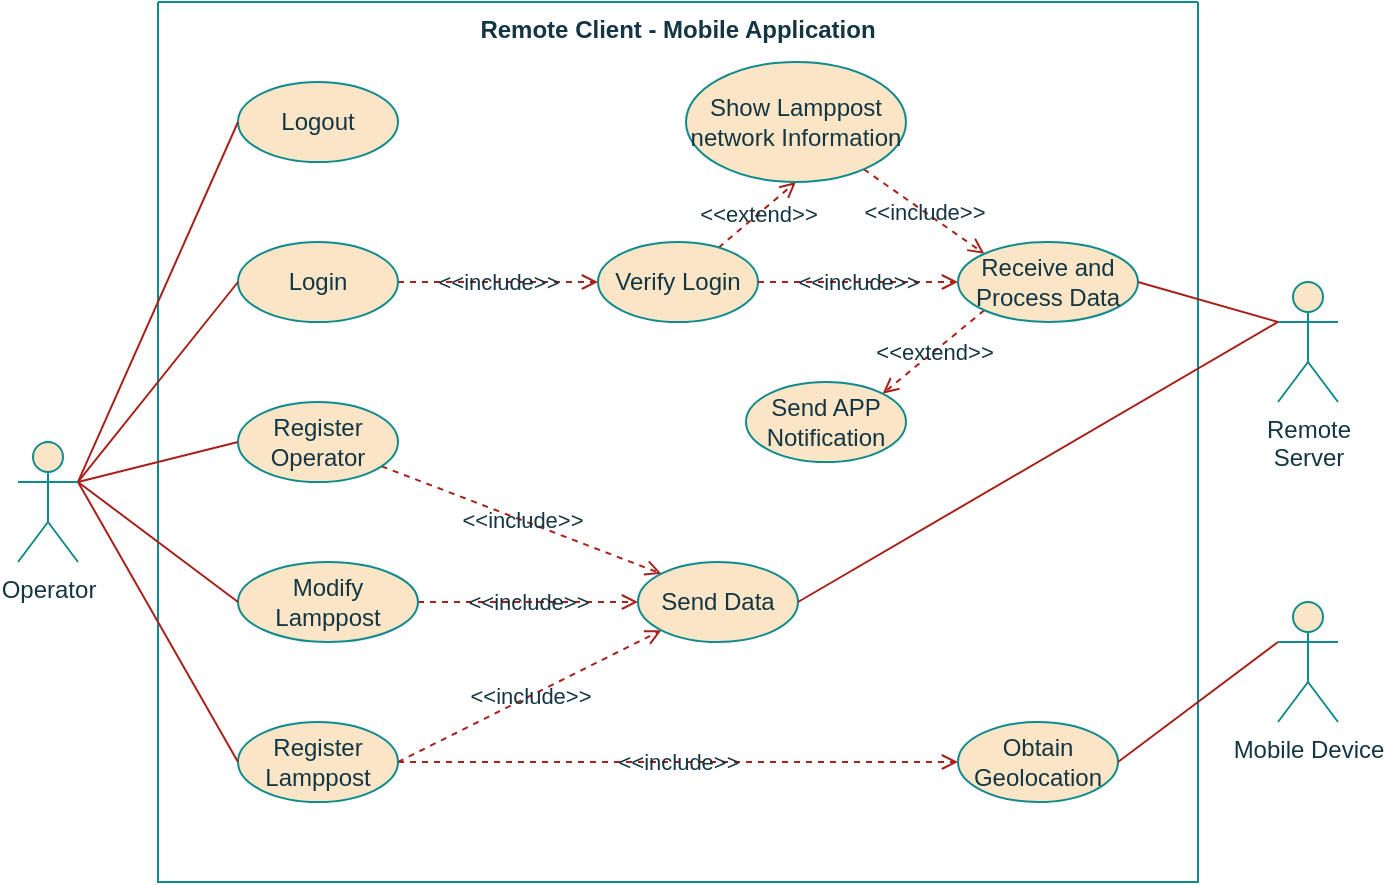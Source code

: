 <mxfile version="15.9.1" type="github" pages="7">
  <diagram id="smE5fnJAyVyCLhYMQo8Z" name="AppSystem_UseCases">
    <mxGraphModel dx="1350" dy="764" grid="1" gridSize="10" guides="1" tooltips="1" connect="1" arrows="1" fold="1" page="1" pageScale="1" pageWidth="827" pageHeight="1169" background="none" math="0" shadow="0">
      <root>
        <mxCell id="0" />
        <mxCell id="1" parent="0" />
        <mxCell id="Z5xYq3RRcm3EjHd7aSkA-1" value="Remote Client - Mobile Application " style="swimlane;startSize=0;verticalAlign=top;fillColor=#FAE5C7;strokeColor=#0F8B8D;fontColor=#143642;" parent="1" vertex="1">
          <mxGeometry x="120" y="120" width="520" height="440" as="geometry" />
        </mxCell>
        <mxCell id="Z5xYq3RRcm3EjHd7aSkA-31" value="&amp;lt;&amp;lt;include&amp;gt;&amp;gt;" style="edgeStyle=none;rounded=0;orthogonalLoop=1;jettySize=auto;html=1;entryX=0;entryY=0.5;entryDx=0;entryDy=0;dashed=1;endArrow=open;endFill=0;labelBackgroundColor=none;strokeColor=#A8201A;fontColor=#143642;" parent="Z5xYq3RRcm3EjHd7aSkA-1" source="Z5xYq3RRcm3EjHd7aSkA-7" target="Z5xYq3RRcm3EjHd7aSkA-28" edge="1">
          <mxGeometry relative="1" as="geometry" />
        </mxCell>
        <mxCell id="Z5xYq3RRcm3EjHd7aSkA-7" value="Login" style="ellipse;whiteSpace=wrap;html=1;fillColor=#FAE5C7;strokeColor=#0F8B8D;fontColor=#143642;" parent="Z5xYq3RRcm3EjHd7aSkA-1" vertex="1">
          <mxGeometry x="40" y="120" width="80" height="40" as="geometry" />
        </mxCell>
        <mxCell id="Z5xYq3RRcm3EjHd7aSkA-8" value="Logout" style="ellipse;whiteSpace=wrap;html=1;fillColor=#FAE5C7;strokeColor=#0F8B8D;fontColor=#143642;" parent="Z5xYq3RRcm3EjHd7aSkA-1" vertex="1">
          <mxGeometry x="40" y="40" width="80" height="40" as="geometry" />
        </mxCell>
        <mxCell id="Z5xYq3RRcm3EjHd7aSkA-55" value="&amp;lt;&amp;lt;include&amp;gt;&amp;gt;" style="edgeStyle=none;rounded=0;orthogonalLoop=1;jettySize=auto;html=1;entryX=0;entryY=0;entryDx=0;entryDy=0;dashed=1;endArrow=open;endFill=0;labelBackgroundColor=none;strokeColor=#A8201A;fontColor=#143642;" parent="Z5xYq3RRcm3EjHd7aSkA-1" source="Z5xYq3RRcm3EjHd7aSkA-9" target="Z5xYq3RRcm3EjHd7aSkA-23" edge="1">
          <mxGeometry relative="1" as="geometry" />
        </mxCell>
        <mxCell id="Z5xYq3RRcm3EjHd7aSkA-9" value="Register Operator" style="ellipse;whiteSpace=wrap;html=1;fillColor=#FAE5C7;strokeColor=#0F8B8D;fontColor=#143642;" parent="Z5xYq3RRcm3EjHd7aSkA-1" vertex="1">
          <mxGeometry x="40" y="200" width="80" height="40" as="geometry" />
        </mxCell>
        <mxCell id="Z5xYq3RRcm3EjHd7aSkA-26" value="&amp;lt;&amp;lt;include&amp;gt;&amp;gt;" style="edgeStyle=none;rounded=0;orthogonalLoop=1;jettySize=auto;html=1;entryX=0;entryY=0.5;entryDx=0;entryDy=0;exitX=1;exitY=0.5;exitDx=0;exitDy=0;dashed=1;endArrow=open;endFill=0;labelBackgroundColor=none;strokeColor=#A8201A;fontColor=#143642;" parent="Z5xYq3RRcm3EjHd7aSkA-1" source="Z5xYq3RRcm3EjHd7aSkA-17" target="Z5xYq3RRcm3EjHd7aSkA-23" edge="1">
          <mxGeometry relative="1" as="geometry" />
        </mxCell>
        <mxCell id="Z5xYq3RRcm3EjHd7aSkA-17" value="&lt;div&gt;Modify Lamppost&lt;br&gt;&lt;/div&gt;" style="ellipse;whiteSpace=wrap;html=1;fillColor=#FAE5C7;strokeColor=#0F8B8D;fontColor=#143642;" parent="Z5xYq3RRcm3EjHd7aSkA-1" vertex="1">
          <mxGeometry x="40" y="280" width="90" height="40" as="geometry" />
        </mxCell>
        <mxCell id="Z5xYq3RRcm3EjHd7aSkA-22" value="&amp;lt;&amp;lt;include&amp;gt;&amp;gt;" style="edgeStyle=none;rounded=0;orthogonalLoop=1;jettySize=auto;html=1;entryX=0;entryY=0.5;entryDx=0;entryDy=0;dashed=1;endArrow=open;endFill=0;labelBackgroundColor=none;strokeColor=#A8201A;fontColor=#143642;" parent="Z5xYq3RRcm3EjHd7aSkA-1" source="Z5xYq3RRcm3EjHd7aSkA-18" target="Z5xYq3RRcm3EjHd7aSkA-20" edge="1">
          <mxGeometry relative="1" as="geometry">
            <Array as="points">
              <mxPoint x="180" y="380" />
            </Array>
          </mxGeometry>
        </mxCell>
        <mxCell id="Z5xYq3RRcm3EjHd7aSkA-52" value="&amp;lt;&amp;lt;include&amp;gt;&amp;gt;" style="edgeStyle=none;rounded=0;orthogonalLoop=1;jettySize=auto;html=1;entryX=0;entryY=1;entryDx=0;entryDy=0;dashed=1;exitX=1;exitY=0.5;exitDx=0;exitDy=0;endArrow=open;endFill=0;labelBackgroundColor=none;strokeColor=#A8201A;fontColor=#143642;" parent="Z5xYq3RRcm3EjHd7aSkA-1" source="Z5xYq3RRcm3EjHd7aSkA-18" target="Z5xYq3RRcm3EjHd7aSkA-23" edge="1">
          <mxGeometry relative="1" as="geometry" />
        </mxCell>
        <mxCell id="Z5xYq3RRcm3EjHd7aSkA-18" value="&lt;div&gt;Register Lamppost&lt;br&gt;&lt;/div&gt;" style="ellipse;whiteSpace=wrap;html=1;fillColor=#FAE5C7;strokeColor=#0F8B8D;fontColor=#143642;" parent="Z5xYq3RRcm3EjHd7aSkA-1" vertex="1">
          <mxGeometry x="40" y="360" width="80" height="40" as="geometry" />
        </mxCell>
        <mxCell id="Z5xYq3RRcm3EjHd7aSkA-20" value="Obtain Geolocation" style="ellipse;whiteSpace=wrap;html=1;fillColor=#FAE5C7;strokeColor=#0F8B8D;fontColor=#143642;" parent="Z5xYq3RRcm3EjHd7aSkA-1" vertex="1">
          <mxGeometry x="400" y="360" width="80" height="40" as="geometry" />
        </mxCell>
        <mxCell id="Z5xYq3RRcm3EjHd7aSkA-23" value="Send Data" style="ellipse;whiteSpace=wrap;html=1;fillColor=#FAE5C7;strokeColor=#0F8B8D;fontColor=#143642;" parent="Z5xYq3RRcm3EjHd7aSkA-1" vertex="1">
          <mxGeometry x="240" y="280" width="80" height="40" as="geometry" />
        </mxCell>
        <mxCell id="Z5xYq3RRcm3EjHd7aSkA-33" value="&amp;lt;&amp;lt;extend&amp;gt;&amp;gt;" style="edgeStyle=none;rounded=0;orthogonalLoop=1;jettySize=auto;html=1;entryX=0.5;entryY=1;entryDx=0;entryDy=0;dashed=1;endArrow=open;endFill=0;labelBackgroundColor=none;strokeColor=#A8201A;fontColor=#143642;" parent="Z5xYq3RRcm3EjHd7aSkA-1" source="Z5xYq3RRcm3EjHd7aSkA-28" target="Z5xYq3RRcm3EjHd7aSkA-32" edge="1">
          <mxGeometry relative="1" as="geometry" />
        </mxCell>
        <mxCell id="Z5xYq3RRcm3EjHd7aSkA-28" value="Verify Login" style="ellipse;whiteSpace=wrap;html=1;fillColor=#FAE5C7;strokeColor=#0F8B8D;fontColor=#143642;" parent="Z5xYq3RRcm3EjHd7aSkA-1" vertex="1">
          <mxGeometry x="220" y="120" width="80" height="40" as="geometry" />
        </mxCell>
        <mxCell id="Z5xYq3RRcm3EjHd7aSkA-53" value="&amp;lt;&amp;lt;include&amp;gt;&amp;gt;" style="edgeStyle=none;rounded=0;orthogonalLoop=1;jettySize=auto;html=1;entryX=0;entryY=0;entryDx=0;entryDy=0;dashed=1;endArrow=open;endFill=0;labelBackgroundColor=none;strokeColor=#A8201A;fontColor=#143642;" parent="Z5xYq3RRcm3EjHd7aSkA-1" source="Z5xYq3RRcm3EjHd7aSkA-32" target="Z5xYq3RRcm3EjHd7aSkA-34" edge="1">
          <mxGeometry relative="1" as="geometry" />
        </mxCell>
        <mxCell id="Z5xYq3RRcm3EjHd7aSkA-32" value="Show Lamppost network Information" style="ellipse;whiteSpace=wrap;html=1;fillColor=#FAE5C7;strokeColor=#0F8B8D;fontColor=#143642;" parent="Z5xYq3RRcm3EjHd7aSkA-1" vertex="1">
          <mxGeometry x="264" y="30" width="110" height="60" as="geometry" />
        </mxCell>
        <mxCell id="Z5xYq3RRcm3EjHd7aSkA-51" value="&amp;lt;&amp;lt;include&amp;gt;&amp;gt;" style="edgeStyle=none;rounded=0;orthogonalLoop=1;jettySize=auto;html=1;dashed=1;exitX=1;exitY=0.5;exitDx=0;exitDy=0;entryX=0;entryY=0.5;entryDx=0;entryDy=0;endArrow=open;endFill=0;labelBackgroundColor=none;strokeColor=#A8201A;fontColor=#143642;" parent="Z5xYq3RRcm3EjHd7aSkA-1" source="Z5xYq3RRcm3EjHd7aSkA-28" target="Z5xYq3RRcm3EjHd7aSkA-34" edge="1">
          <mxGeometry relative="1" as="geometry" />
        </mxCell>
        <mxCell id="tzrhZv5mslkOKxqqWxBH-2" value="&amp;lt;&amp;lt;extend&amp;gt;&amp;gt;" style="rounded=0;orthogonalLoop=1;jettySize=auto;html=1;exitX=0;exitY=1;exitDx=0;exitDy=0;entryX=1;entryY=0;entryDx=0;entryDy=0;strokeWidth=1;verticalAlign=middle;dashed=1;endArrow=open;endFill=0;labelBackgroundColor=none;strokeColor=#A8201A;fontColor=#143642;" parent="Z5xYq3RRcm3EjHd7aSkA-1" source="Z5xYq3RRcm3EjHd7aSkA-34" target="tzrhZv5mslkOKxqqWxBH-1" edge="1">
          <mxGeometry relative="1" as="geometry" />
        </mxCell>
        <mxCell id="Z5xYq3RRcm3EjHd7aSkA-34" value="Receive and Process Data" style="ellipse;whiteSpace=wrap;html=1;fillColor=#FAE5C7;strokeColor=#0F8B8D;fontColor=#143642;" parent="Z5xYq3RRcm3EjHd7aSkA-1" vertex="1">
          <mxGeometry x="400" y="120" width="90" height="40" as="geometry" />
        </mxCell>
        <mxCell id="tzrhZv5mslkOKxqqWxBH-1" value="Send APP Notification" style="ellipse;whiteSpace=wrap;html=1;fillColor=#FAE5C7;strokeColor=#0F8B8D;fontColor=#143642;" parent="Z5xYq3RRcm3EjHd7aSkA-1" vertex="1">
          <mxGeometry x="294" y="190" width="80" height="40" as="geometry" />
        </mxCell>
        <mxCell id="Z5xYq3RRcm3EjHd7aSkA-21" style="edgeStyle=none;rounded=0;orthogonalLoop=1;jettySize=auto;html=1;exitX=0;exitY=0.333;exitDx=0;exitDy=0;exitPerimeter=0;entryX=1;entryY=0.5;entryDx=0;entryDy=0;endArrow=none;endFill=0;labelBackgroundColor=#DAD2D8;strokeColor=#A8201A;fontColor=#143642;" parent="1" source="Z5xYq3RRcm3EjHd7aSkA-2" target="Z5xYq3RRcm3EjHd7aSkA-20" edge="1">
          <mxGeometry relative="1" as="geometry" />
        </mxCell>
        <mxCell id="Z5xYq3RRcm3EjHd7aSkA-2" value="Mobile Device" style="shape=umlActor;verticalLabelPosition=bottom;verticalAlign=top;html=1;outlineConnect=0;fillColor=#FAE5C7;strokeColor=#0F8B8D;fontColor=#143642;" parent="1" vertex="1">
          <mxGeometry x="680" y="420" width="30" height="60" as="geometry" />
        </mxCell>
        <mxCell id="Z5xYq3RRcm3EjHd7aSkA-11" style="rounded=0;orthogonalLoop=1;jettySize=auto;html=1;exitX=1;exitY=0.333;exitDx=0;exitDy=0;exitPerimeter=0;entryX=0;entryY=0.5;entryDx=0;entryDy=0;endArrow=none;endFill=0;labelBackgroundColor=#DAD2D8;strokeColor=#A8201A;fontColor=#143642;" parent="1" source="Z5xYq3RRcm3EjHd7aSkA-6" target="Z5xYq3RRcm3EjHd7aSkA-8" edge="1">
          <mxGeometry relative="1" as="geometry" />
        </mxCell>
        <mxCell id="Z5xYq3RRcm3EjHd7aSkA-12" style="edgeStyle=none;rounded=0;orthogonalLoop=1;jettySize=auto;html=1;exitX=1;exitY=0.333;exitDx=0;exitDy=0;exitPerimeter=0;entryX=0;entryY=0.5;entryDx=0;entryDy=0;endArrow=none;endFill=0;labelBackgroundColor=#DAD2D8;strokeColor=#A8201A;fontColor=#143642;" parent="1" source="Z5xYq3RRcm3EjHd7aSkA-6" target="Z5xYq3RRcm3EjHd7aSkA-9" edge="1">
          <mxGeometry relative="1" as="geometry" />
        </mxCell>
        <mxCell id="Z5xYq3RRcm3EjHd7aSkA-13" style="edgeStyle=none;rounded=0;orthogonalLoop=1;jettySize=auto;html=1;exitX=1;exitY=0.333;exitDx=0;exitDy=0;exitPerimeter=0;entryX=0;entryY=0.5;entryDx=0;entryDy=0;endArrow=none;endFill=0;labelBackgroundColor=#DAD2D8;strokeColor=#A8201A;fontColor=#143642;" parent="1" source="Z5xYq3RRcm3EjHd7aSkA-6" target="Z5xYq3RRcm3EjHd7aSkA-7" edge="1">
          <mxGeometry relative="1" as="geometry" />
        </mxCell>
        <mxCell id="Z5xYq3RRcm3EjHd7aSkA-19" style="edgeStyle=none;rounded=0;orthogonalLoop=1;jettySize=auto;html=1;exitX=1;exitY=0.333;exitDx=0;exitDy=0;exitPerimeter=0;entryX=0;entryY=0.5;entryDx=0;entryDy=0;endArrow=none;endFill=0;labelBackgroundColor=#DAD2D8;strokeColor=#A8201A;fontColor=#143642;" parent="1" source="Z5xYq3RRcm3EjHd7aSkA-6" target="Z5xYq3RRcm3EjHd7aSkA-18" edge="1">
          <mxGeometry relative="1" as="geometry" />
        </mxCell>
        <mxCell id="Z5xYq3RRcm3EjHd7aSkA-24" style="edgeStyle=none;rounded=0;orthogonalLoop=1;jettySize=auto;html=1;exitX=1;exitY=0.333;exitDx=0;exitDy=0;exitPerimeter=0;entryX=0;entryY=0.5;entryDx=0;entryDy=0;endArrow=none;endFill=0;labelBackgroundColor=#DAD2D8;strokeColor=#A8201A;fontColor=#143642;" parent="1" source="Z5xYq3RRcm3EjHd7aSkA-6" target="Z5xYq3RRcm3EjHd7aSkA-17" edge="1">
          <mxGeometry relative="1" as="geometry" />
        </mxCell>
        <mxCell id="Z5xYq3RRcm3EjHd7aSkA-6" value="Operator" style="shape=umlActor;verticalLabelPosition=bottom;verticalAlign=top;html=1;outlineConnect=0;fillColor=#FAE5C7;strokeColor=#0F8B8D;fontColor=#143642;" parent="1" vertex="1">
          <mxGeometry x="50" y="340" width="30" height="60" as="geometry" />
        </mxCell>
        <mxCell id="Z5xYq3RRcm3EjHd7aSkA-25" style="edgeStyle=none;rounded=0;orthogonalLoop=1;jettySize=auto;html=1;exitX=0;exitY=0.333;exitDx=0;exitDy=0;exitPerimeter=0;entryX=1;entryY=0.5;entryDx=0;entryDy=0;endArrow=none;endFill=0;labelBackgroundColor=#DAD2D8;strokeColor=#A8201A;fontColor=#143642;" parent="1" source="Z5xYq3RRcm3EjHd7aSkA-10" target="Z5xYq3RRcm3EjHd7aSkA-23" edge="1">
          <mxGeometry relative="1" as="geometry" />
        </mxCell>
        <mxCell id="Z5xYq3RRcm3EjHd7aSkA-50" style="edgeStyle=none;rounded=0;orthogonalLoop=1;jettySize=auto;html=1;exitX=0;exitY=0.333;exitDx=0;exitDy=0;exitPerimeter=0;entryX=1;entryY=0.5;entryDx=0;entryDy=0;endArrow=none;endFill=0;labelBackgroundColor=#DAD2D8;strokeColor=#A8201A;fontColor=#143642;" parent="1" source="Z5xYq3RRcm3EjHd7aSkA-10" target="Z5xYq3RRcm3EjHd7aSkA-34" edge="1">
          <mxGeometry relative="1" as="geometry" />
        </mxCell>
        <mxCell id="Z5xYq3RRcm3EjHd7aSkA-10" value="&lt;div&gt;Remote &lt;br&gt;&lt;/div&gt;&lt;div&gt;Server&lt;/div&gt;" style="shape=umlActor;verticalLabelPosition=bottom;verticalAlign=top;html=1;outlineConnect=0;fillColor=#FAE5C7;strokeColor=#0F8B8D;fontColor=#143642;" parent="1" vertex="1">
          <mxGeometry x="680" y="260" width="30" height="60" as="geometry" />
        </mxCell>
      </root>
    </mxGraphModel>
  </diagram>
  <diagram name="AppSystem_StateChart" id="UImUrKe5_uOli_mzNX-e">
    <mxGraphModel dx="1422" dy="793" grid="1" gridSize="10" guides="1" tooltips="1" connect="1" arrows="1" fold="1" page="1" pageScale="1" pageWidth="827" pageHeight="1169" background="none" math="0" shadow="0">
      <root>
        <mxCell id="Se8_HQP-JT-l-ZY7dEQb-0" />
        <mxCell id="Se8_HQP-JT-l-ZY7dEQb-1" parent="Se8_HQP-JT-l-ZY7dEQb-0" />
        <mxCell id="Se8_HQP-JT-l-ZY7dEQb-2" style="edgeStyle=orthogonalEdgeStyle;rounded=0;orthogonalLoop=1;jettySize=auto;html=1;entryX=0.5;entryY=0;entryDx=0;entryDy=0;strokeWidth=1;strokeColor=#A8201A;fontColor=#143642;labelBackgroundColor=#DAD2D8;" parent="Se8_HQP-JT-l-ZY7dEQb-1" source="Se8_HQP-JT-l-ZY7dEQb-3" target="Se8_HQP-JT-l-ZY7dEQb-20" edge="1">
          <mxGeometry relative="1" as="geometry">
            <mxPoint x="365" y="240" as="targetPoint" />
          </mxGeometry>
        </mxCell>
        <mxCell id="Se8_HQP-JT-l-ZY7dEQb-3" value="" style="strokeWidth=2;html=1;shape=mxgraph.flowchart.start_2;whiteSpace=wrap;align=center;verticalAlign=top;fillColor=#FAE5C7;strokeColor=#0F8B8D;fontColor=#143642;" parent="Se8_HQP-JT-l-ZY7dEQb-1" vertex="1">
          <mxGeometry x="345" y="140" width="40" height="40" as="geometry" />
        </mxCell>
        <mxCell id="Se8_HQP-JT-l-ZY7dEQb-4" value="Login" style="edgeStyle=orthogonalEdgeStyle;rounded=0;orthogonalLoop=1;jettySize=auto;html=1;strokeWidth=1;entryX=0.5;entryY=0;entryDx=0;entryDy=0;verticalAlign=middle;strokeColor=#A8201A;fontColor=#143642;labelBackgroundColor=default;exitX=0.5;exitY=1;exitDx=0;exitDy=0;" parent="Se8_HQP-JT-l-ZY7dEQb-1" source="Se8_HQP-JT-l-ZY7dEQb-27" target="Se8_HQP-JT-l-ZY7dEQb-22" edge="1">
          <mxGeometry x="0.799" y="26" relative="1" as="geometry">
            <mxPoint x="504.48" y="390.0" as="targetPoint" />
            <mxPoint x="365" y="330" as="sourcePoint" />
            <Array as="points">
              <mxPoint x="365" y="350" />
              <mxPoint x="505" y="350" />
            </Array>
            <mxPoint as="offset" />
          </mxGeometry>
        </mxCell>
        <mxCell id="Se8_HQP-JT-l-ZY7dEQb-5" value="Invalid Login" style="edgeStyle=orthogonalEdgeStyle;rounded=0;orthogonalLoop=1;jettySize=auto;html=1;exitX=0;exitY=0.5;exitDx=0;exitDy=0;strokeWidth=1;curved=1;entryX=0.25;entryY=0;entryDx=0;entryDy=0;strokeColor=#A8201A;fontColor=#143642;labelBackgroundColor=none;" parent="Se8_HQP-JT-l-ZY7dEQb-1" source="Se8_HQP-JT-l-ZY7dEQb-22" edge="1">
          <mxGeometry x="-0.263" y="35" relative="1" as="geometry">
            <mxPoint x="481.98" y="390.0" as="targetPoint" />
            <mxPoint x="459.48" y="410.0" as="sourcePoint" />
            <Array as="points">
              <mxPoint x="430" y="410" />
              <mxPoint x="430" y="360" />
              <mxPoint x="482" y="360" />
            </Array>
            <mxPoint as="offset" />
          </mxGeometry>
        </mxCell>
        <mxCell id="Se8_HQP-JT-l-ZY7dEQb-6" value="&lt;div&gt;Successful Login&lt;/div&gt;" style="edgeStyle=orthogonalEdgeStyle;curved=1;rounded=0;orthogonalLoop=1;jettySize=auto;html=1;entryX=0.5;entryY=0;entryDx=0;entryDy=0;strokeWidth=1;exitX=0.5;exitY=1;exitDx=0;exitDy=0;strokeColor=#A8201A;fontColor=#143642;labelBackgroundColor=none;" parent="Se8_HQP-JT-l-ZY7dEQb-1" target="Se8_HQP-JT-l-ZY7dEQb-23" edge="1">
          <mxGeometry x="-0.2" y="51" relative="1" as="geometry">
            <mxPoint x="504.48" y="430.0" as="sourcePoint" />
            <mxPoint x="504.48" y="470.0" as="targetPoint" />
            <mxPoint as="offset" />
          </mxGeometry>
        </mxCell>
        <mxCell id="Se8_HQP-JT-l-ZY7dEQb-7" value="&lt;div&gt;Operator &lt;br&gt;&lt;/div&gt;&lt;div&gt;Registered&lt;/div&gt;" style="edgeStyle=orthogonalEdgeStyle;rounded=0;orthogonalLoop=1;jettySize=auto;html=1;strokeWidth=1;exitX=0.5;exitY=1;exitDx=0;exitDy=0;strokeColor=#A8201A;fontColor=#143642;labelBackgroundColor=default;" parent="Se8_HQP-JT-l-ZY7dEQb-1" source="Se8_HQP-JT-l-ZY7dEQb-21" edge="1">
          <mxGeometry x="-0.924" y="30" relative="1" as="geometry">
            <mxPoint x="270" y="430.0" as="sourcePoint" />
            <mxPoint x="365" y="270" as="targetPoint" />
            <Array as="points">
              <mxPoint x="270" y="480" />
              <mxPoint x="185" y="480" />
              <mxPoint x="185" y="270" />
            </Array>
            <mxPoint as="offset" />
          </mxGeometry>
        </mxCell>
        <mxCell id="Se8_HQP-JT-l-ZY7dEQb-8" value="Register" style="edgeStyle=orthogonalEdgeStyle;rounded=0;orthogonalLoop=1;jettySize=auto;html=1;strokeWidth=1;verticalAlign=middle;strokeColor=#A8201A;fontColor=#143642;labelBackgroundColor=default;entryX=0.5;entryY=0;entryDx=0;entryDy=0;" parent="Se8_HQP-JT-l-ZY7dEQb-1" target="Se8_HQP-JT-l-ZY7dEQb-21" edge="1">
          <mxGeometry x="0.035" y="20" relative="1" as="geometry">
            <mxPoint x="270" y="390.0" as="targetPoint" />
            <mxPoint x="365" y="340" as="sourcePoint" />
            <Array as="points">
              <mxPoint x="365" y="350" />
              <mxPoint x="270" y="350" />
            </Array>
            <mxPoint as="offset" />
          </mxGeometry>
        </mxCell>
        <mxCell id="Se8_HQP-JT-l-ZY7dEQb-9" value="Register Post" style="edgeStyle=orthogonalEdgeStyle;rounded=0;orthogonalLoop=1;jettySize=auto;html=1;strokeWidth=1;verticalAlign=middle;entryX=0.5;entryY=0;entryDx=0;entryDy=0;exitX=0.5;exitY=1;exitDx=0;exitDy=0;strokeColor=#A8201A;fontColor=#143642;labelBackgroundColor=none;" parent="Se8_HQP-JT-l-ZY7dEQb-1" target="Se8_HQP-JT-l-ZY7dEQb-24" edge="1">
          <mxGeometry x="0.454" y="20" relative="1" as="geometry">
            <mxPoint x="310" y="590" as="targetPoint" />
            <mxPoint x="504.48" y="510.0" as="sourcePoint" />
            <Array as="points">
              <mxPoint x="505" y="550" />
              <mxPoint x="310" y="550" />
            </Array>
            <mxPoint as="offset" />
          </mxGeometry>
        </mxCell>
        <mxCell id="Se8_HQP-JT-l-ZY7dEQb-10" value="&lt;div&gt;Post Registered&lt;/div&gt;" style="edgeStyle=orthogonalEdgeStyle;rounded=0;orthogonalLoop=1;jettySize=auto;html=1;strokeWidth=1;verticalAlign=middle;exitX=0.5;exitY=1;exitDx=0;exitDy=0;entryX=0.5;entryY=0;entryDx=0;entryDy=0;entryPerimeter=0;strokeColor=#A8201A;fontColor=#143642;labelBackgroundColor=none;" parent="Se8_HQP-JT-l-ZY7dEQb-1" source="Se8_HQP-JT-l-ZY7dEQb-24" target="Se8_HQP-JT-l-ZY7dEQb-13" edge="1">
          <mxGeometry y="45" relative="1" as="geometry">
            <mxPoint x="310" y="670" as="targetPoint" />
            <mxPoint x="310" y="630" as="sourcePoint" />
            <Array as="points" />
            <mxPoint as="offset" />
          </mxGeometry>
        </mxCell>
        <mxCell id="Se8_HQP-JT-l-ZY7dEQb-11" value="Modify Post" style="edgeStyle=orthogonalEdgeStyle;rounded=0;orthogonalLoop=1;jettySize=auto;html=1;strokeWidth=1;verticalAlign=middle;exitX=0.5;exitY=1;exitDx=0;exitDy=0;strokeColor=#A8201A;fontColor=#143642;labelBackgroundColor=none;entryX=0.5;entryY=0;entryDx=0;entryDy=0;" parent="Se8_HQP-JT-l-ZY7dEQb-1" target="Se8_HQP-JT-l-ZY7dEQb-25" edge="1">
          <mxGeometry x="0.5" y="31" relative="1" as="geometry">
            <mxPoint x="504.48" y="590" as="targetPoint" />
            <mxPoint x="504.48" y="510.0" as="sourcePoint" />
            <mxPoint as="offset" />
          </mxGeometry>
        </mxCell>
        <mxCell id="Se8_HQP-JT-l-ZY7dEQb-12" value="Post Modified" style="edgeStyle=orthogonalEdgeStyle;rounded=0;orthogonalLoop=1;jettySize=auto;html=1;entryX=0.5;entryY=0;entryDx=0;entryDy=0;entryPerimeter=0;strokeWidth=1;verticalAlign=middle;strokeColor=#A8201A;fontColor=#143642;labelBackgroundColor=none;exitX=0.5;exitY=1;exitDx=0;exitDy=0;" parent="Se8_HQP-JT-l-ZY7dEQb-1" source="Se8_HQP-JT-l-ZY7dEQb-25" target="Se8_HQP-JT-l-ZY7dEQb-16" edge="1">
          <mxGeometry y="41" relative="1" as="geometry">
            <mxPoint x="504.48" y="630" as="sourcePoint" />
            <mxPoint as="offset" />
          </mxGeometry>
        </mxCell>
        <mxCell id="Se8_HQP-JT-l-ZY7dEQb-13" value="A" style="verticalLabelPosition=middle;verticalAlign=middle;html=1;shape=mxgraph.flowchart.on-page_reference;fillColor=#FAE5C7;labelPosition=center;align=center;strokeColor=#0F8B8D;fontColor=#143642;" parent="Se8_HQP-JT-l-ZY7dEQb-1" vertex="1">
          <mxGeometry x="290" y="670" width="40" height="40" as="geometry" />
        </mxCell>
        <mxCell id="Se8_HQP-JT-l-ZY7dEQb-14" style="edgeStyle=orthogonalEdgeStyle;rounded=0;orthogonalLoop=1;jettySize=auto;html=1;strokeWidth=1;verticalAlign=middle;strokeColor=#A8201A;fontColor=#143642;labelBackgroundColor=#DAD2D8;" parent="Se8_HQP-JT-l-ZY7dEQb-1" source="Se8_HQP-JT-l-ZY7dEQb-15" edge="1">
          <mxGeometry relative="1" as="geometry">
            <mxPoint x="505" y="450.0" as="targetPoint" />
          </mxGeometry>
        </mxCell>
        <mxCell id="Se8_HQP-JT-l-ZY7dEQb-15" value="A" style="verticalLabelPosition=middle;verticalAlign=middle;html=1;shape=mxgraph.flowchart.on-page_reference;fillColor=#FAE5C7;labelPosition=center;align=center;strokeColor=#0F8B8D;fontColor=#143642;" parent="Se8_HQP-JT-l-ZY7dEQb-1" vertex="1">
          <mxGeometry x="385" y="430" width="40" height="40" as="geometry" />
        </mxCell>
        <mxCell id="Se8_HQP-JT-l-ZY7dEQb-16" value="A" style="verticalLabelPosition=middle;verticalAlign=middle;html=1;shape=mxgraph.flowchart.on-page_reference;fillColor=#FAE5C7;labelPosition=center;align=center;strokeColor=#0F8B8D;fontColor=#143642;" parent="Se8_HQP-JT-l-ZY7dEQb-1" vertex="1">
          <mxGeometry x="484.48" y="670" width="40" height="40" as="geometry" />
        </mxCell>
        <mxCell id="Se8_HQP-JT-l-ZY7dEQb-17" value="Logout" style="edgeStyle=orthogonalEdgeStyle;rounded=0;orthogonalLoop=1;jettySize=auto;html=1;strokeWidth=1;verticalAlign=middle;exitX=0.5;exitY=1;exitDx=0;exitDy=0;strokeColor=#A8201A;fontColor=#143642;labelBackgroundColor=none;entryX=0.5;entryY=0;entryDx=0;entryDy=0;" parent="Se8_HQP-JT-l-ZY7dEQb-1" source="Se8_HQP-JT-l-ZY7dEQb-23" target="Se8_HQP-JT-l-ZY7dEQb-26" edge="1">
          <mxGeometry x="0.855" y="25" relative="1" as="geometry">
            <mxPoint x="700" y="590" as="targetPoint" />
            <mxPoint x="504.48" y="510.0" as="sourcePoint" />
            <Array as="points">
              <mxPoint x="505" y="550" />
              <mxPoint x="700" y="550" />
            </Array>
            <mxPoint as="offset" />
          </mxGeometry>
        </mxCell>
        <mxCell id="Se8_HQP-JT-l-ZY7dEQb-18" value="Quit" style="edgeStyle=orthogonalEdgeStyle;rounded=0;orthogonalLoop=1;jettySize=auto;html=1;entryX=0.5;entryY=0;entryDx=0;entryDy=0;entryPerimeter=0;strokeWidth=1;verticalAlign=middle;strokeColor=#A8201A;fontColor=#143642;labelBackgroundColor=none;exitX=0.5;exitY=1;exitDx=0;exitDy=0;" parent="Se8_HQP-JT-l-ZY7dEQb-1" source="Se8_HQP-JT-l-ZY7dEQb-26" target="Se8_HQP-JT-l-ZY7dEQb-19" edge="1">
          <mxGeometry y="20" relative="1" as="geometry">
            <mxPoint x="700" y="630" as="sourcePoint" />
            <mxPoint as="offset" />
          </mxGeometry>
        </mxCell>
        <mxCell id="Se8_HQP-JT-l-ZY7dEQb-19" value="END" style="strokeWidth=2;html=1;shape=mxgraph.flowchart.terminator;whiteSpace=wrap;fillColor=#FAE5C7;align=center;verticalAlign=middle;strokeColor=#0F8B8D;fontColor=#143642;" parent="Se8_HQP-JT-l-ZY7dEQb-1" vertex="1">
          <mxGeometry x="665" y="670" width="70" height="40" as="geometry" />
        </mxCell>
        <mxCell id="Se8_HQP-JT-l-ZY7dEQb-29" style="edgeStyle=orthogonalEdgeStyle;rounded=0;orthogonalLoop=1;jettySize=auto;html=1;exitX=0.5;exitY=1;exitDx=0;exitDy=0;entryX=0.5;entryY=0;entryDx=0;entryDy=0;strokeColor=#A8201A;" parent="Se8_HQP-JT-l-ZY7dEQb-1" source="Se8_HQP-JT-l-ZY7dEQb-20" target="Se8_HQP-JT-l-ZY7dEQb-27" edge="1">
          <mxGeometry relative="1" as="geometry" />
        </mxCell>
        <mxCell id="Se8_HQP-JT-l-ZY7dEQb-20" value="System Configuration" style="rounded=0;whiteSpace=wrap;html=1;sketch=0;fontColor=#143642;strokeColor=#0F8B8D;fillColor=#FAE5C7;" parent="Se8_HQP-JT-l-ZY7dEQb-1" vertex="1">
          <mxGeometry x="305" y="210" width="120" height="40" as="geometry" />
        </mxCell>
        <mxCell id="Se8_HQP-JT-l-ZY7dEQb-21" value="Register Operator" style="rounded=0;whiteSpace=wrap;html=1;sketch=0;fontColor=#143642;strokeColor=#0F8B8D;fillColor=#FAE5C7;" parent="Se8_HQP-JT-l-ZY7dEQb-1" vertex="1">
          <mxGeometry x="210" y="390" width="120" height="40" as="geometry" />
        </mxCell>
        <mxCell id="Se8_HQP-JT-l-ZY7dEQb-22" value="&lt;div&gt;Login&lt;/div&gt;" style="rounded=0;whiteSpace=wrap;html=1;sketch=0;fontColor=#143642;strokeColor=#0F8B8D;fillColor=#FAE5C7;" parent="Se8_HQP-JT-l-ZY7dEQb-1" vertex="1">
          <mxGeometry x="471.98" y="390" width="65" height="40" as="geometry" />
        </mxCell>
        <mxCell id="Se8_HQP-JT-l-ZY7dEQb-23" value="Show Lamppost Information" style="rounded=0;whiteSpace=wrap;html=1;sketch=0;fontColor=#143642;strokeColor=#0F8B8D;fillColor=#FAE5C7;" parent="Se8_HQP-JT-l-ZY7dEQb-1" vertex="1">
          <mxGeometry x="449.74" y="480" width="109.48" height="40" as="geometry" />
        </mxCell>
        <mxCell id="Se8_HQP-JT-l-ZY7dEQb-24" value="Register Lamppost" style="rounded=0;whiteSpace=wrap;html=1;sketch=0;fontColor=#143642;strokeColor=#0F8B8D;fillColor=#FAE5C7;" parent="Se8_HQP-JT-l-ZY7dEQb-1" vertex="1">
          <mxGeometry x="255.26" y="590" width="109.48" height="40" as="geometry" />
        </mxCell>
        <mxCell id="Se8_HQP-JT-l-ZY7dEQb-25" value="Modify Lamppost" style="rounded=0;whiteSpace=wrap;html=1;sketch=0;fontColor=#143642;strokeColor=#0F8B8D;fillColor=#FAE5C7;" parent="Se8_HQP-JT-l-ZY7dEQb-1" vertex="1">
          <mxGeometry x="449.74" y="590" width="109.48" height="40" as="geometry" />
        </mxCell>
        <mxCell id="Se8_HQP-JT-l-ZY7dEQb-26" value="Logout" style="rounded=0;whiteSpace=wrap;html=1;sketch=0;fontColor=#143642;strokeColor=#0F8B8D;fillColor=#FAE5C7;" parent="Se8_HQP-JT-l-ZY7dEQb-1" vertex="1">
          <mxGeometry x="645.26" y="590" width="109.48" height="40" as="geometry" />
        </mxCell>
        <mxCell id="Se8_HQP-JT-l-ZY7dEQb-27" value="Display home screen" style="rounded=0;whiteSpace=wrap;html=1;sketch=0;fontColor=#143642;strokeColor=#0F8B8D;fillColor=#FAE5C7;" parent="Se8_HQP-JT-l-ZY7dEQb-1" vertex="1">
          <mxGeometry x="305" y="290" width="120" height="40" as="geometry" />
        </mxCell>
      </root>
    </mxGraphModel>
  </diagram>
  <diagram id="cPRygELZNogxZ97G4dhh" name="AppSystem_SeqDiagram">
    <mxGraphModel dx="1422" dy="793" grid="1" gridSize="10" guides="1" tooltips="1" connect="1" arrows="1" fold="1" page="1" pageScale="1" pageWidth="850" pageHeight="1100" math="0" shadow="0">
      <root>
        <mxCell id="BRzkZ_ajTPaAjKOZRPbq-0" />
        <mxCell id="BRzkZ_ajTPaAjKOZRPbq-1" parent="BRzkZ_ajTPaAjKOZRPbq-0" />
        <mxCell id="sYqxlZBOjUgLekXU3yYE-2" value="&lt;font style=&quot;font-size: 11px&quot;&gt;Alternative&lt;/font&gt;" style="shape=umlFrame;whiteSpace=wrap;html=1;width=60;height=25;fillColor=#FAE5C7;strokeColor=#0F8B8D;fontColor=#143642;swimlaneFillColor=#FAE5C7;opacity=80;" parent="BRzkZ_ajTPaAjKOZRPbq-1" vertex="1">
          <mxGeometry x="30" y="466" width="520" height="534" as="geometry" />
        </mxCell>
        <mxCell id="BRzkZ_ajTPaAjKOZRPbq-3" value="Register operator" style="html=1;verticalAlign=bottom;endArrow=block;rounded=0;entryX=-0.086;entryY=0.002;entryDx=0;entryDy=0;entryPerimeter=0;fontSize=8;labelBackgroundColor=none;strokeColor=#A8201A;fontColor=#143642;" parent="BRzkZ_ajTPaAjKOZRPbq-1" target="BRzkZ_ajTPaAjKOZRPbq-11" edge="1">
          <mxGeometry width="80" relative="1" as="geometry">
            <mxPoint x="120" y="320.0" as="sourcePoint" />
            <mxPoint x="200" y="320" as="targetPoint" />
          </mxGeometry>
        </mxCell>
        <mxCell id="BRzkZ_ajTPaAjKOZRPbq-4" value="Operator" style="shape=umlLifeline;participant=umlActor;perimeter=lifelinePerimeter;whiteSpace=wrap;html=1;container=1;collapsible=0;recursiveResize=0;verticalAlign=top;spacingTop=36;outlineConnect=0;size=40;labelBackgroundColor=default;fillColor=#FAE5C7;strokeColor=#0F8B8D;fontColor=#143642;" parent="BRzkZ_ajTPaAjKOZRPbq-1" vertex="1">
          <mxGeometry x="110" y="230" width="20" height="780" as="geometry" />
        </mxCell>
        <mxCell id="BRzkZ_ajTPaAjKOZRPbq-5" value="" style="html=1;points=[];perimeter=orthogonalPerimeter;fillColor=#FAE5C7;strokeColor=#0F8B8D;fontColor=#143642;" parent="BRzkZ_ajTPaAjKOZRPbq-4" vertex="1">
          <mxGeometry x="5" y="80" width="10" height="70" as="geometry" />
        </mxCell>
        <mxCell id="BRzkZ_ajTPaAjKOZRPbq-10" value="&lt;b&gt;:Mobile Application&lt;/b&gt;" style="shape=umlLifeline;perimeter=lifelinePerimeter;whiteSpace=wrap;html=1;container=1;collapsible=0;recursiveResize=0;outlineConnect=0;fillColor=#FAE5C7;strokeColor=#0F8B8D;fontColor=#143642;" parent="BRzkZ_ajTPaAjKOZRPbq-1" vertex="1">
          <mxGeometry x="190" y="240" width="100" height="770" as="geometry" />
        </mxCell>
        <mxCell id="BRzkZ_ajTPaAjKOZRPbq-11" value="" style="html=1;points=[];perimeter=orthogonalPerimeter;fillColor=#FAE5C7;strokeColor=#0F8B8D;fontColor=#143642;" parent="BRzkZ_ajTPaAjKOZRPbq-10" vertex="1">
          <mxGeometry x="45" y="80" width="10" height="50" as="geometry" />
        </mxCell>
        <mxCell id="q7vgl3TuP8gL4sje7OGO-1" value="Store login credentials" style="html=1;verticalAlign=bottom;endArrow=block;rounded=0;entryX=0.02;entryY=0;entryDx=0;entryDy=0;entryPerimeter=0;fontSize=8;labelBackgroundColor=none;strokeColor=#A8201A;fontColor=#143642;" parent="BRzkZ_ajTPaAjKOZRPbq-10" target="46wsJQ5g3S33awwqPQTe-65" edge="1">
          <mxGeometry width="80" relative="1" as="geometry">
            <mxPoint x="55" y="90.0" as="sourcePoint" />
            <mxPoint x="169.14" y="90.18" as="targetPoint" />
          </mxGeometry>
        </mxCell>
        <mxCell id="46wsJQ5g3S33awwqPQTe-64" value="&lt;b&gt;:Remote Server&lt;/b&gt;" style="shape=umlLifeline;perimeter=lifelinePerimeter;whiteSpace=wrap;html=1;container=1;collapsible=0;recursiveResize=0;outlineConnect=0;fillColor=#FAE5C7;strokeColor=#0F8B8D;fontColor=#143642;" parent="BRzkZ_ajTPaAjKOZRPbq-1" vertex="1">
          <mxGeometry x="320" y="240" width="100" height="770" as="geometry" />
        </mxCell>
        <mxCell id="46wsJQ5g3S33awwqPQTe-65" value="" style="html=1;points=[];perimeter=orthogonalPerimeter;fillColor=#FAE5C7;strokeColor=#0F8B8D;fontColor=#143642;" parent="46wsJQ5g3S33awwqPQTe-64" vertex="1">
          <mxGeometry x="45" y="90" width="10" height="20" as="geometry" />
        </mxCell>
        <mxCell id="FyPSWBEKuo1oVN3S8pXD-0" value="Login" style="html=1;verticalAlign=bottom;endArrow=block;rounded=0;entryX=-0.086;entryY=0.002;entryDx=0;entryDy=0;entryPerimeter=0;fontSize=8;labelBackgroundColor=none;strokeColor=#A8201A;fontColor=#143642;" parent="46wsJQ5g3S33awwqPQTe-64" target="FyPSWBEKuo1oVN3S8pXD-2" edge="1">
          <mxGeometry width="80" relative="1" as="geometry">
            <mxPoint x="-200" y="170.0" as="sourcePoint" />
            <mxPoint x="-120" y="170" as="targetPoint" />
          </mxGeometry>
        </mxCell>
        <mxCell id="FyPSWBEKuo1oVN3S8pXD-1" value="" style="html=1;points=[];perimeter=orthogonalPerimeter;fillColor=#FAE5C7;strokeColor=#0F8B8D;fontColor=#143642;" parent="46wsJQ5g3S33awwqPQTe-64" vertex="1">
          <mxGeometry x="-205" y="160" width="10" height="100" as="geometry" />
        </mxCell>
        <mxCell id="FyPSWBEKuo1oVN3S8pXD-2" value="" style="html=1;points=[];perimeter=orthogonalPerimeter;fillColor=#FAE5C7;strokeColor=#0F8B8D;fontColor=#143642;" parent="46wsJQ5g3S33awwqPQTe-64" vertex="1">
          <mxGeometry x="-85" y="170" width="10" height="80" as="geometry" />
        </mxCell>
        <mxCell id="FyPSWBEKuo1oVN3S8pXD-3" value="Check login credentials" style="html=1;verticalAlign=bottom;endArrow=block;rounded=0;entryX=0.02;entryY=0;entryDx=0;entryDy=0;entryPerimeter=0;fontSize=8;labelBackgroundColor=none;strokeColor=#A8201A;fontColor=#143642;" parent="46wsJQ5g3S33awwqPQTe-64" target="FyPSWBEKuo1oVN3S8pXD-4" edge="1">
          <mxGeometry width="80" relative="1" as="geometry">
            <mxPoint x="-75" y="180.0" as="sourcePoint" />
            <mxPoint x="-150.86" y="-59.82" as="targetPoint" />
          </mxGeometry>
        </mxCell>
        <mxCell id="FyPSWBEKuo1oVN3S8pXD-4" value="" style="html=1;points=[];perimeter=orthogonalPerimeter;fillColor=#FAE5C7;strokeColor=#0F8B8D;fontColor=#143642;" parent="46wsJQ5g3S33awwqPQTe-64" vertex="1">
          <mxGeometry x="45" y="180" width="10" height="50" as="geometry" />
        </mxCell>
        <mxCell id="FyPSWBEKuo1oVN3S8pXD-5" value="Verify user" style="html=1;verticalAlign=bottom;endArrow=block;rounded=0;fontSize=8;labelBackgroundColor=default;strokeColor=#A8201A;fontColor=#143642;labelBorderColor=none;exitX=0.01;exitY=0.796;exitDx=0;exitDy=0;exitPerimeter=0;" parent="46wsJQ5g3S33awwqPQTe-64" source="FyPSWBEKuo1oVN3S8pXD-4" target="FyPSWBEKuo1oVN3S8pXD-2" edge="1">
          <mxGeometry x="-0.087" width="80" relative="1" as="geometry">
            <mxPoint x="-73.57" y="200.3" as="sourcePoint" />
            <mxPoint x="-75.0" y="250.7" as="targetPoint" />
            <Array as="points" />
            <mxPoint as="offset" />
          </mxGeometry>
        </mxCell>
        <mxCell id="II56WVqGBvnLB74IxPo9-0" value="Register lamppost" style="html=1;verticalAlign=bottom;endArrow=block;rounded=0;entryX=-0.086;entryY=0.002;entryDx=0;entryDy=0;entryPerimeter=0;fontSize=8;labelBackgroundColor=none;strokeColor=#A8201A;fontColor=#143642;" parent="46wsJQ5g3S33awwqPQTe-64" target="II56WVqGBvnLB74IxPo9-2" edge="1">
          <mxGeometry width="80" relative="1" as="geometry">
            <mxPoint x="-200" y="320.0" as="sourcePoint" />
            <mxPoint x="-440" y="80" as="targetPoint" />
          </mxGeometry>
        </mxCell>
        <mxCell id="II56WVqGBvnLB74IxPo9-1" value="" style="html=1;points=[];perimeter=orthogonalPerimeter;fillColor=#FAE5C7;strokeColor=#0F8B8D;fontColor=#143642;" parent="46wsJQ5g3S33awwqPQTe-64" vertex="1">
          <mxGeometry x="-205" y="310" width="10" height="110" as="geometry" />
        </mxCell>
        <mxCell id="II56WVqGBvnLB74IxPo9-2" value="" style="html=1;points=[];perimeter=orthogonalPerimeter;fillColor=#FAE5C7;strokeColor=#0F8B8D;fontColor=#143642;" parent="46wsJQ5g3S33awwqPQTe-64" vertex="1">
          <mxGeometry x="-85" y="320" width="10" height="90" as="geometry" />
        </mxCell>
        <mxCell id="II56WVqGBvnLB74IxPo9-3" value="Register successful" style="html=1;verticalAlign=bottom;endArrow=block;rounded=0;fontSize=8;labelBackgroundColor=none;strokeColor=#A8201A;fontColor=#143642;labelBorderColor=none;exitX=0.02;exitY=0.851;exitDx=0;exitDy=0;exitPerimeter=0;entryX=1.105;entryY=0.795;entryDx=0;entryDy=0;entryPerimeter=0;" parent="46wsJQ5g3S33awwqPQTe-64" source="II56WVqGBvnLB74IxPo9-2" target="II56WVqGBvnLB74IxPo9-1" edge="1">
          <mxGeometry x="0.007" width="80" relative="1" as="geometry">
            <mxPoint x="-264.9" y="139.8" as="sourcePoint" />
            <mxPoint x="-385" y="139.8" as="targetPoint" />
            <Array as="points" />
            <mxPoint as="offset" />
          </mxGeometry>
        </mxCell>
        <mxCell id="II56WVqGBvnLB74IxPo9-4" value="Get device geolocation" style="html=1;verticalAlign=bottom;endArrow=block;rounded=0;entryX=0.029;entryY=-0.003;entryDx=0;entryDy=0;entryPerimeter=0;fontSize=8;labelBackgroundColor=none;strokeColor=#A8201A;fontColor=#143642;" parent="46wsJQ5g3S33awwqPQTe-64" target="II56WVqGBvnLB74IxPo9-28" edge="1">
          <mxGeometry width="80" relative="1" as="geometry">
            <mxPoint x="-75" y="330.0" as="sourcePoint" />
            <mxPoint x="-470.86" y="-149.82" as="targetPoint" />
          </mxGeometry>
        </mxCell>
        <mxCell id="II56WVqGBvnLB74IxPo9-5" value="" style="html=1;points=[];perimeter=orthogonalPerimeter;fillColor=#FAE5C7;strokeColor=#0F8B8D;fontColor=#143642;" parent="46wsJQ5g3S33awwqPQTe-64" vertex="1">
          <mxGeometry x="45" y="390" width="10" height="30" as="geometry" />
        </mxCell>
        <mxCell id="II56WVqGBvnLB74IxPo9-6" value="Store lamppost information" style="html=1;verticalAlign=bottom;endArrow=block;rounded=0;fontSize=8;labelBackgroundColor=none;strokeColor=#A8201A;fontColor=#143642;labelBorderColor=none;exitX=1.114;exitY=0.776;exitDx=0;exitDy=0;exitPerimeter=0;entryX=0.007;entryY=0.005;entryDx=0;entryDy=0;entryPerimeter=0;" parent="46wsJQ5g3S33awwqPQTe-64" source="II56WVqGBvnLB74IxPo9-2" target="II56WVqGBvnLB74IxPo9-5" edge="1">
          <mxGeometry x="-0.087" width="80" relative="1" as="geometry">
            <mxPoint x="-393.57" y="110.3" as="sourcePoint" />
            <mxPoint x="40" y="390" as="targetPoint" />
            <Array as="points" />
            <mxPoint as="offset" />
          </mxGeometry>
        </mxCell>
        <mxCell id="tWZwBqUab3VcyKPBJAnt-9" value="Modify lamppost register" style="html=1;verticalAlign=bottom;endArrow=block;rounded=0;entryX=-0.086;entryY=0.002;entryDx=0;entryDy=0;entryPerimeter=0;fontSize=8;labelBackgroundColor=none;strokeColor=#A8201A;fontColor=#143642;" parent="46wsJQ5g3S33awwqPQTe-64" target="tWZwBqUab3VcyKPBJAnt-11" edge="1">
          <mxGeometry width="80" relative="1" as="geometry">
            <mxPoint x="-200" y="460.0" as="sourcePoint" />
            <mxPoint x="-120" y="460" as="targetPoint" />
          </mxGeometry>
        </mxCell>
        <mxCell id="tWZwBqUab3VcyKPBJAnt-10" value="" style="html=1;points=[];perimeter=orthogonalPerimeter;fillColor=#FAE5C7;strokeColor=#0F8B8D;fontColor=#143642;" parent="46wsJQ5g3S33awwqPQTe-64" vertex="1">
          <mxGeometry x="-205" y="450" width="10" height="70" as="geometry" />
        </mxCell>
        <mxCell id="tWZwBqUab3VcyKPBJAnt-11" value="" style="html=1;points=[];perimeter=orthogonalPerimeter;fillColor=#FAE5C7;strokeColor=#0F8B8D;fontColor=#143642;" parent="46wsJQ5g3S33awwqPQTe-64" vertex="1">
          <mxGeometry x="-85" y="460" width="10" height="50" as="geometry" />
        </mxCell>
        <mxCell id="tWZwBqUab3VcyKPBJAnt-12" value="Update lamppost information" style="html=1;verticalAlign=bottom;endArrow=block;rounded=0;entryX=0.02;entryY=0;entryDx=0;entryDy=0;entryPerimeter=0;fontSize=8;labelBackgroundColor=none;strokeColor=#A8201A;fontColor=#143642;" parent="46wsJQ5g3S33awwqPQTe-64" target="tWZwBqUab3VcyKPBJAnt-13" edge="1">
          <mxGeometry width="80" relative="1" as="geometry">
            <mxPoint x="-75" y="470.0" as="sourcePoint" />
            <mxPoint x="-150.86" y="230.18" as="targetPoint" />
          </mxGeometry>
        </mxCell>
        <mxCell id="tWZwBqUab3VcyKPBJAnt-13" value="" style="html=1;points=[];perimeter=orthogonalPerimeter;fillColor=#FAE5C7;strokeColor=#0F8B8D;fontColor=#143642;" parent="46wsJQ5g3S33awwqPQTe-64" vertex="1">
          <mxGeometry x="45" y="470" width="10" height="20" as="geometry" />
        </mxCell>
        <mxCell id="tWZwBqUab3VcyKPBJAnt-14" value="Successful Modification" style="html=1;verticalAlign=bottom;endArrow=block;rounded=0;fontSize=8;labelBackgroundColor=none;strokeColor=#A8201A;fontColor=#143642;labelBorderColor=none;exitX=0.02;exitY=0.851;exitDx=0;exitDy=0;exitPerimeter=0;entryX=0.962;entryY=0.746;entryDx=0;entryDy=0;entryPerimeter=0;" parent="46wsJQ5g3S33awwqPQTe-64" source="tWZwBqUab3VcyKPBJAnt-11" target="tWZwBqUab3VcyKPBJAnt-10" edge="1">
          <mxGeometry x="-0.087" width="80" relative="1" as="geometry">
            <mxPoint x="55.1" y="519.8" as="sourcePoint" />
            <mxPoint x="-190" y="503" as="targetPoint" />
            <Array as="points" />
            <mxPoint as="offset" />
          </mxGeometry>
        </mxCell>
        <mxCell id="z7SuYvXwvMppZoDk-Do2-2" value="" style="html=1;points=[];perimeter=orthogonalPerimeter;fillColor=#FAE5C7;strokeColor=#0F8B8D;fontColor=#143642;" parent="46wsJQ5g3S33awwqPQTe-64" vertex="1">
          <mxGeometry x="-205" y="540" width="10" height="90" as="geometry" />
        </mxCell>
        <mxCell id="z7SuYvXwvMppZoDk-Do2-3" value="" style="html=1;points=[];perimeter=orthogonalPerimeter;fillColor=#FAE5C7;strokeColor=#0F8B8D;fontColor=#143642;" parent="46wsJQ5g3S33awwqPQTe-64" vertex="1">
          <mxGeometry x="-85" y="550" width="10" height="70" as="geometry" />
        </mxCell>
        <mxCell id="z7SuYvXwvMppZoDk-Do2-4" value="&lt;div&gt;Check for lampposts with&lt;/div&gt;&lt;div&gt;error status&lt;br&gt;&lt;/div&gt;" style="html=1;verticalAlign=bottom;endArrow=block;rounded=0;entryX=0.02;entryY=0;entryDx=0;entryDy=0;entryPerimeter=0;fontSize=8;labelBackgroundColor=none;strokeColor=#A8201A;fontColor=#143642;" parent="46wsJQ5g3S33awwqPQTe-64" target="z7SuYvXwvMppZoDk-Do2-5" edge="1">
          <mxGeometry width="80" relative="1" as="geometry">
            <mxPoint x="-75" y="560" as="sourcePoint" />
            <mxPoint x="-470.86" y="80.18" as="targetPoint" />
          </mxGeometry>
        </mxCell>
        <mxCell id="z7SuYvXwvMppZoDk-Do2-5" value="" style="html=1;points=[];perimeter=orthogonalPerimeter;fillColor=#FAE5C7;strokeColor=#0F8B8D;fontColor=#143642;" parent="46wsJQ5g3S33awwqPQTe-64" vertex="1">
          <mxGeometry x="45" y="560" width="10" height="50" as="geometry" />
        </mxCell>
        <mxCell id="z7SuYvXwvMppZoDk-Do2-6" value="Send notification" style="html=1;verticalAlign=bottom;endArrow=block;rounded=0;fontSize=8;labelBackgroundColor=none;strokeColor=#A8201A;fontColor=#143642;labelBorderColor=none;exitX=0.02;exitY=0.851;exitDx=0;exitDy=0;exitPerimeter=0;entryX=1.01;entryY=0.776;entryDx=0;entryDy=0;entryPerimeter=0;" parent="46wsJQ5g3S33awwqPQTe-64" source="z7SuYvXwvMppZoDk-Do2-3" target="z7SuYvXwvMppZoDk-Do2-2" edge="1">
          <mxGeometry x="-0.087" width="80" relative="1" as="geometry">
            <mxPoint x="-264.9" y="369.8" as="sourcePoint" />
            <mxPoint x="-510" y="353" as="targetPoint" />
            <Array as="points" />
            <mxPoint as="offset" />
          </mxGeometry>
        </mxCell>
        <mxCell id="sYqxlZBOjUgLekXU3yYE-1" value="Get lampposts informations" style="html=1;verticalAlign=bottom;endArrow=block;rounded=0;fontSize=8;labelBackgroundColor=none;strokeColor=#A8201A;fontColor=#143642;labelBorderColor=none;exitX=0;exitY=0.767;exitDx=0;exitDy=0;exitPerimeter=0;entryX=0.943;entryY=0.692;entryDx=0;entryDy=0;entryPerimeter=0;" parent="46wsJQ5g3S33awwqPQTe-64" source="z7SuYvXwvMppZoDk-Do2-5" target="z7SuYvXwvMppZoDk-Do2-3" edge="1">
          <mxGeometry x="-0.087" width="80" relative="1" as="geometry">
            <mxPoint x="40" y="584" as="sourcePoint" />
            <mxPoint x="-70" y="598" as="targetPoint" />
            <Array as="points" />
            <mxPoint as="offset" />
          </mxGeometry>
        </mxCell>
        <mxCell id="FyPSWBEKuo1oVN3S8pXD-6" value="&lt;div&gt;Show lamppost network&lt;/div&gt;&lt;div&gt;information&amp;nbsp; &lt;/div&gt;" style="html=1;verticalAlign=bottom;endArrow=block;rounded=0;fontSize=8;labelBackgroundColor=none;strokeColor=#A8201A;fontColor=#143642;labelBorderColor=none;exitX=0.086;exitY=0.984;exitDx=0;exitDy=0;exitPerimeter=0;entryX=0.943;entryY=0.893;entryDx=0;entryDy=0;entryPerimeter=0;" parent="46wsJQ5g3S33awwqPQTe-64" source="FyPSWBEKuo1oVN3S8pXD-2" target="FyPSWBEKuo1oVN3S8pXD-1" edge="1">
          <mxGeometry x="0.007" width="80" relative="1" as="geometry">
            <mxPoint x="55.1" y="229.8" as="sourcePoint" />
            <mxPoint x="-190" y="249" as="targetPoint" />
            <Array as="points" />
            <mxPoint as="offset" />
          </mxGeometry>
        </mxCell>
        <mxCell id="sYqxlZBOjUgLekXU3yYE-9" value="" style="html=1;points=[];perimeter=orthogonalPerimeter;fillColor=#FAE5C7;strokeColor=#0F8B8D;fontColor=#143642;" parent="46wsJQ5g3S33awwqPQTe-64" vertex="1">
          <mxGeometry x="-205" y="680" width="10" height="70" as="geometry" />
        </mxCell>
        <mxCell id="sYqxlZBOjUgLekXU3yYE-10" value="" style="html=1;points=[];perimeter=orthogonalPerimeter;fillColor=#FAE5C7;strokeColor=#0F8B8D;fontColor=#143642;" parent="46wsJQ5g3S33awwqPQTe-64" vertex="1">
          <mxGeometry x="-85" y="690" width="10" height="50" as="geometry" />
        </mxCell>
        <mxCell id="sYqxlZBOjUgLekXU3yYE-13" value="Invalid user error" style="html=1;verticalAlign=bottom;endArrow=block;rounded=0;fontSize=8;labelBackgroundColor=none;strokeColor=#A8201A;fontColor=#143642;labelBorderColor=none;exitX=0.02;exitY=0.851;exitDx=0;exitDy=0;exitPerimeter=0;entryX=0.962;entryY=0.746;entryDx=0;entryDy=0;entryPerimeter=0;" parent="46wsJQ5g3S33awwqPQTe-64" source="sYqxlZBOjUgLekXU3yYE-10" target="sYqxlZBOjUgLekXU3yYE-9" edge="1">
          <mxGeometry x="-0.087" width="80" relative="1" as="geometry">
            <mxPoint x="55.1" y="749.8" as="sourcePoint" />
            <mxPoint x="-190" y="733" as="targetPoint" />
            <Array as="points" />
            <mxPoint as="offset" />
          </mxGeometry>
        </mxCell>
        <mxCell id="ZTtQB_x6rymP4ylRZgKD-2" value="Register successful" style="html=1;verticalAlign=bottom;endArrow=block;rounded=0;fontSize=8;labelBackgroundColor=default;strokeColor=#A8201A;fontColor=#143642;labelBorderColor=none;exitX=0.02;exitY=0.851;exitDx=0;exitDy=0;exitPerimeter=0;entryX=0.962;entryY=0.746;entryDx=0;entryDy=0;entryPerimeter=0;" parent="BRzkZ_ajTPaAjKOZRPbq-1" source="BRzkZ_ajTPaAjKOZRPbq-11" target="BRzkZ_ajTPaAjKOZRPbq-5" edge="1">
          <mxGeometry x="-0.087" width="80" relative="1" as="geometry">
            <mxPoint x="375.1" y="379.8" as="sourcePoint" />
            <mxPoint x="130" y="363" as="targetPoint" />
            <Array as="points" />
            <mxPoint as="offset" />
          </mxGeometry>
        </mxCell>
        <mxCell id="II56WVqGBvnLB74IxPo9-25" value="&lt;b&gt;:Mobile Device&lt;/b&gt;" style="shape=umlLifeline;perimeter=lifelinePerimeter;whiteSpace=wrap;html=1;container=1;collapsible=0;recursiveResize=0;outlineConnect=0;fillColor=#FAE5C7;strokeColor=#0F8B8D;fontColor=#143642;" parent="BRzkZ_ajTPaAjKOZRPbq-1" vertex="1">
          <mxGeometry x="450" y="240" width="100" height="770" as="geometry" />
        </mxCell>
        <mxCell id="II56WVqGBvnLB74IxPo9-28" value="" style="html=1;points=[];perimeter=orthogonalPerimeter;fillColor=#FAE5C7;strokeColor=#0F8B8D;fontColor=#143642;" parent="II56WVqGBvnLB74IxPo9-25" vertex="1">
          <mxGeometry x="45" y="330" width="10" height="30" as="geometry" />
        </mxCell>
        <mxCell id="II56WVqGBvnLB74IxPo9-29" value="" style="html=1;verticalAlign=bottom;endArrow=block;rounded=0;fontSize=8;labelBackgroundColor=default;strokeColor=#A8201A;fontColor=#143642;exitX=0.029;exitY=0.833;exitDx=0;exitDy=0;exitPerimeter=0;entryX=1;entryY=0.383;entryDx=0;entryDy=0;entryPerimeter=0;" parent="BRzkZ_ajTPaAjKOZRPbq-1" source="II56WVqGBvnLB74IxPo9-28" target="II56WVqGBvnLB74IxPo9-2" edge="1">
          <mxGeometry width="80" relative="1" as="geometry">
            <mxPoint x="255" y="580.0" as="sourcePoint" />
            <mxPoint x="250" y="595" as="targetPoint" />
          </mxGeometry>
        </mxCell>
        <mxCell id="II56WVqGBvnLB74IxPo9-30" value="Geolocation coordinates" style="edgeLabel;html=1;align=center;verticalAlign=middle;resizable=0;points=[];fontSize=8;fontColor=#143642;labelBackgroundColor=none;" parent="II56WVqGBvnLB74IxPo9-29" vertex="1" connectable="0">
          <mxGeometry x="0.069" y="-1" relative="1" as="geometry">
            <mxPoint x="8" y="-9" as="offset" />
          </mxGeometry>
        </mxCell>
        <mxCell id="sYqxlZBOjUgLekXU3yYE-5" value="[If login is valid]" style="text;html=1;strokeColor=none;fillColor=none;align=center;verticalAlign=middle;whiteSpace=wrap;rounded=0;fontSize=8;fontStyle=1" parent="BRzkZ_ajTPaAjKOZRPbq-1" vertex="1">
          <mxGeometry x="30" y="490" width="60" height="30" as="geometry" />
        </mxCell>
        <mxCell id="sYqxlZBOjUgLekXU3yYE-6" value="" style="endArrow=none;dashed=1;html=1;dashPattern=1 3;strokeWidth=2;rounded=0;labelBackgroundColor=default;fontSize=8;exitX=0;exitY=0;exitDx=0;exitDy=0;" parent="BRzkZ_ajTPaAjKOZRPbq-1" source="sYqxlZBOjUgLekXU3yYE-7" edge="1">
          <mxGeometry width="50" height="50" relative="1" as="geometry">
            <mxPoint x="340" y="780" as="sourcePoint" />
            <mxPoint x="550" y="900" as="targetPoint" />
          </mxGeometry>
        </mxCell>
        <mxCell id="sYqxlZBOjUgLekXU3yYE-7" value="[Else]" style="text;html=1;strokeColor=none;fillColor=none;align=center;verticalAlign=middle;whiteSpace=wrap;rounded=0;fontSize=8;fontStyle=1" parent="BRzkZ_ajTPaAjKOZRPbq-1" vertex="1">
          <mxGeometry x="30" y="900" width="60" height="30" as="geometry" />
        </mxCell>
        <mxCell id="Y8sPUpYH2zrg7Yyi24ci-0" value="&lt;font style=&quot;font-size: 11px&quot;&gt;Alternative&lt;/font&gt;" style="shape=umlFrame;whiteSpace=wrap;html=1;width=60;height=25;fillColor=#FAE5C7;strokeColor=#0F8B8D;fontColor=#143642;" parent="BRzkZ_ajTPaAjKOZRPbq-1" vertex="1">
          <mxGeometry x="47" y="820" width="333" height="60" as="geometry" />
        </mxCell>
        <mxCell id="Y8sPUpYH2zrg7Yyi24ci-1" value="&lt;div&gt;[If there are lampposts with error status]&lt;br&gt;&lt;/div&gt;" style="text;html=1;strokeColor=none;fillColor=none;align=center;verticalAlign=middle;whiteSpace=wrap;rounded=0;fontSize=8;fontStyle=1" parent="BRzkZ_ajTPaAjKOZRPbq-1" vertex="1">
          <mxGeometry x="47" y="853" width="70" height="20" as="geometry" />
        </mxCell>
      </root>
    </mxGraphModel>
  </diagram>
  <diagram name="WebSiteSys_UseCases" id="4FfJd1EmiULP9ebMevSI">
    <mxGraphModel dx="1422" dy="793" grid="1" gridSize="10" guides="1" tooltips="1" connect="1" arrows="1" fold="1" page="1" pageScale="1" pageWidth="827" pageHeight="1169" background="none" math="0" shadow="0">
      <root>
        <mxCell id="5bZJ5uvaay_0yBccqVm7-0" />
        <mxCell id="5bZJ5uvaay_0yBccqVm7-1" parent="5bZJ5uvaay_0yBccqVm7-0" />
        <mxCell id="5bZJ5uvaay_0yBccqVm7-2" value="Remote Client - Web Site " style="swimlane;startSize=0;verticalAlign=top;fillColor=#FAE5C7;strokeColor=#0F8B8D;fontColor=#143642;" parent="5bZJ5uvaay_0yBccqVm7-1" vertex="1">
          <mxGeometry x="120" y="120" width="520" height="240" as="geometry" />
        </mxCell>
        <mxCell id="HWeHAJftkcvxa5E9LvG0-5" value="&amp;lt;&amp;lt;extend&amp;gt;&amp;gt;" style="edgeStyle=none;rounded=0;orthogonalLoop=1;jettySize=auto;html=1;entryX=0;entryY=0.5;entryDx=0;entryDy=0;dashed=1;endArrow=open;endFill=0;labelBackgroundColor=none;strokeColor=#A8201A;fontColor=#143642;" parent="5bZJ5uvaay_0yBccqVm7-2" source="5bZJ5uvaay_0yBccqVm7-12" target="HWeHAJftkcvxa5E9LvG0-4" edge="1">
          <mxGeometry relative="1" as="geometry" />
        </mxCell>
        <mxCell id="5bZJ5uvaay_0yBccqVm7-12" value="Insert Location" style="ellipse;whiteSpace=wrap;html=1;fillColor=#FAE5C7;strokeColor=#0F8B8D;fontColor=#143642;" parent="5bZJ5uvaay_0yBccqVm7-2" vertex="1">
          <mxGeometry x="40" y="40" width="80" height="40" as="geometry" />
        </mxCell>
        <mxCell id="lhICtqO1B-pOkqbgifs4-3" value="&amp;lt;&amp;lt;extend&amp;gt;&amp;gt;" style="edgeStyle=none;rounded=0;orthogonalLoop=1;jettySize=auto;html=1;entryX=1;entryY=1;entryDx=0;entryDy=0;dashed=1;endArrow=open;endFill=0;labelBackgroundColor=none;strokeColor=#A8201A;fontColor=#143642;" parent="5bZJ5uvaay_0yBccqVm7-2" source="5bZJ5uvaay_0yBccqVm7-13" target="HWeHAJftkcvxa5E9LvG0-4" edge="1">
          <mxGeometry relative="1" as="geometry" />
        </mxCell>
        <mxCell id="5bZJ5uvaay_0yBccqVm7-13" value="Obtain Geolocation" style="ellipse;whiteSpace=wrap;html=1;fillColor=#FAE5C7;strokeColor=#0F8B8D;fontColor=#143642;" parent="5bZJ5uvaay_0yBccqVm7-2" vertex="1">
          <mxGeometry x="400" y="160" width="80" height="40" as="geometry" />
        </mxCell>
        <mxCell id="5bZJ5uvaay_0yBccqVm7-20" value="Receive and Process Data" style="ellipse;whiteSpace=wrap;html=1;fillColor=#FAE5C7;strokeColor=#0F8B8D;fontColor=#143642;" parent="5bZJ5uvaay_0yBccqVm7-2" vertex="1">
          <mxGeometry x="400" y="40" width="80" height="40" as="geometry" />
        </mxCell>
        <mxCell id="HWeHAJftkcvxa5E9LvG0-6" value="&amp;lt;&amp;lt;include&amp;gt;&amp;gt;" style="edgeStyle=none;rounded=0;orthogonalLoop=1;jettySize=auto;html=1;entryX=0;entryY=0.5;entryDx=0;entryDy=0;dashed=1;endArrow=open;endFill=0;labelBackgroundColor=none;strokeColor=#A8201A;fontColor=#143642;" parent="5bZJ5uvaay_0yBccqVm7-2" source="HWeHAJftkcvxa5E9LvG0-4" target="5bZJ5uvaay_0yBccqVm7-20" edge="1">
          <mxGeometry relative="1" as="geometry" />
        </mxCell>
        <mxCell id="HWeHAJftkcvxa5E9LvG0-4" value="Show Available Parking Spots" style="ellipse;whiteSpace=wrap;html=1;fillColor=#FAE5C7;strokeColor=#0F8B8D;fontColor=#143642;" parent="5bZJ5uvaay_0yBccqVm7-2" vertex="1">
          <mxGeometry x="210" y="35" width="100" height="50" as="geometry" />
        </mxCell>
        <mxCell id="lhICtqO1B-pOkqbgifs4-2" value="&amp;lt;&amp;lt;extend&amp;gt;&amp;gt;" style="edgeStyle=none;rounded=0;orthogonalLoop=1;jettySize=auto;html=1;entryX=0;entryY=0.5;entryDx=0;entryDy=0;dashed=1;endArrow=open;endFill=0;labelBackgroundColor=none;strokeColor=#A8201A;fontColor=#143642;" parent="5bZJ5uvaay_0yBccqVm7-2" source="lhICtqO1B-pOkqbgifs4-0" target="5bZJ5uvaay_0yBccqVm7-13" edge="1">
          <mxGeometry relative="1" as="geometry" />
        </mxCell>
        <mxCell id="lhICtqO1B-pOkqbgifs4-0" value="Use GPS Location" style="ellipse;whiteSpace=wrap;html=1;fillColor=#FAE5C7;strokeColor=#0F8B8D;fontColor=#143642;" parent="5bZJ5uvaay_0yBccqVm7-2" vertex="1">
          <mxGeometry x="40" y="155" width="90" height="50" as="geometry" />
        </mxCell>
        <mxCell id="5bZJ5uvaay_0yBccqVm7-21" style="edgeStyle=none;rounded=0;orthogonalLoop=1;jettySize=auto;html=1;exitX=0;exitY=0.333;exitDx=0;exitDy=0;exitPerimeter=0;entryX=1;entryY=0.5;entryDx=0;entryDy=0;endArrow=none;endFill=0;labelBackgroundColor=#DAD2D8;strokeColor=#A8201A;fontColor=#143642;" parent="5bZJ5uvaay_0yBccqVm7-1" source="5bZJ5uvaay_0yBccqVm7-22" target="5bZJ5uvaay_0yBccqVm7-13" edge="1">
          <mxGeometry relative="1" as="geometry" />
        </mxCell>
        <mxCell id="5bZJ5uvaay_0yBccqVm7-22" value="Mobile device" style="shape=umlActor;verticalLabelPosition=bottom;verticalAlign=top;html=1;outlineConnect=0;fillColor=#FAE5C7;strokeColor=#0F8B8D;fontColor=#143642;" parent="5bZJ5uvaay_0yBccqVm7-1" vertex="1">
          <mxGeometry x="680" y="250" width="30" height="60" as="geometry" />
        </mxCell>
        <mxCell id="5bZJ5uvaay_0yBccqVm7-26" style="edgeStyle=none;rounded=0;orthogonalLoop=1;jettySize=auto;html=1;exitX=1;exitY=0.333;exitDx=0;exitDy=0;exitPerimeter=0;entryX=0;entryY=0.5;entryDx=0;entryDy=0;endArrow=none;endFill=0;labelBackgroundColor=#DAD2D8;strokeColor=#A8201A;fontColor=#143642;" parent="5bZJ5uvaay_0yBccqVm7-1" source="5bZJ5uvaay_0yBccqVm7-28" target="5bZJ5uvaay_0yBccqVm7-12" edge="1">
          <mxGeometry relative="1" as="geometry" />
        </mxCell>
        <mxCell id="lhICtqO1B-pOkqbgifs4-1" style="edgeStyle=none;rounded=0;orthogonalLoop=1;jettySize=auto;html=1;entryX=0;entryY=0.5;entryDx=0;entryDy=0;exitX=1;exitY=0.333;exitDx=0;exitDy=0;exitPerimeter=0;endArrow=none;endFill=0;labelBackgroundColor=#DAD2D8;strokeColor=#A8201A;fontColor=#143642;" parent="5bZJ5uvaay_0yBccqVm7-1" source="5bZJ5uvaay_0yBccqVm7-28" target="lhICtqO1B-pOkqbgifs4-0" edge="1">
          <mxGeometry relative="1" as="geometry" />
        </mxCell>
        <mxCell id="5bZJ5uvaay_0yBccqVm7-28" value="User" style="shape=umlActor;verticalLabelPosition=bottom;verticalAlign=top;html=1;outlineConnect=0;fillColor=#FAE5C7;strokeColor=#0F8B8D;fontColor=#143642;" parent="5bZJ5uvaay_0yBccqVm7-1" vertex="1">
          <mxGeometry x="50" y="220" width="30" height="60" as="geometry" />
        </mxCell>
        <mxCell id="5bZJ5uvaay_0yBccqVm7-30" style="edgeStyle=none;rounded=0;orthogonalLoop=1;jettySize=auto;html=1;exitX=0;exitY=0.333;exitDx=0;exitDy=0;exitPerimeter=0;entryX=1;entryY=0.5;entryDx=0;entryDy=0;endArrow=none;endFill=0;labelBackgroundColor=#DAD2D8;strokeColor=#A8201A;fontColor=#143642;" parent="5bZJ5uvaay_0yBccqVm7-1" source="5bZJ5uvaay_0yBccqVm7-31" target="5bZJ5uvaay_0yBccqVm7-20" edge="1">
          <mxGeometry relative="1" as="geometry" />
        </mxCell>
        <mxCell id="5bZJ5uvaay_0yBccqVm7-31" value="Remote Server" style="shape=umlActor;verticalLabelPosition=bottom;verticalAlign=top;html=1;outlineConnect=0;fillColor=#FAE5C7;strokeColor=#0F8B8D;fontColor=#143642;" parent="5bZJ5uvaay_0yBccqVm7-1" vertex="1">
          <mxGeometry x="680" y="160" width="30" height="60" as="geometry" />
        </mxCell>
      </root>
    </mxGraphModel>
  </diagram>
  <diagram name="WebSite_StateChart" id="1ayb_BJJMKkTYPtI-sKL">
    <mxGraphModel dx="1422" dy="793" grid="1" gridSize="10" guides="1" tooltips="1" connect="1" arrows="1" fold="1" page="1" pageScale="1" pageWidth="827" pageHeight="1169" background="none" math="0" shadow="0">
      <root>
        <mxCell id="fxeLt2PDO6SFIFV0pFWX-0" />
        <mxCell id="fxeLt2PDO6SFIFV0pFWX-1" parent="fxeLt2PDO6SFIFV0pFWX-0" />
        <mxCell id="fxeLt2PDO6SFIFV0pFWX-2" value="Power On" style="edgeStyle=orthogonalEdgeStyle;rounded=0;orthogonalLoop=1;jettySize=auto;html=1;entryX=0.5;entryY=0;entryDx=0;entryDy=0;strokeWidth=1;labelBackgroundColor=none;strokeColor=#A8201A;fontColor=#143642;" parent="fxeLt2PDO6SFIFV0pFWX-1" source="fxeLt2PDO6SFIFV0pFWX-3" target="5TZJSrUtL2VbmlcCNTR2-4" edge="1">
          <mxGeometry y="30" relative="1" as="geometry">
            <mxPoint x="420" y="120" as="targetPoint" />
            <mxPoint as="offset" />
          </mxGeometry>
        </mxCell>
        <mxCell id="fxeLt2PDO6SFIFV0pFWX-3" value="" style="strokeWidth=2;html=1;shape=mxgraph.flowchart.start_2;whiteSpace=wrap;align=center;verticalAlign=top;fillColor=#FAE5C7;strokeColor=#0F8B8D;fontColor=#143642;" parent="fxeLt2PDO6SFIFV0pFWX-1" vertex="1">
          <mxGeometry x="400" y="40" width="40" height="40" as="geometry" />
        </mxCell>
        <mxCell id="rBYO_LJDjtLjBQALx_wB-0" value="&lt;div&gt;Invalid &lt;br&gt;&lt;/div&gt;&lt;div&gt;Location&lt;/div&gt;" style="edgeStyle=orthogonalEdgeStyle;rounded=0;orthogonalLoop=1;jettySize=auto;exitX=1;exitY=0.5;exitDx=0;exitDy=0;strokeWidth=1;html=1;bendable=1;labelBackgroundColor=none;strokeColor=#A8201A;fontColor=#000000;" parent="fxeLt2PDO6SFIFV0pFWX-1" source="5TZJSrUtL2VbmlcCNTR2-7" edge="1">
          <mxGeometry x="-0.684" y="-29" relative="1" as="geometry">
            <mxPoint x="420" y="180" as="targetPoint" />
            <mxPoint x="674" y="350" as="sourcePoint" />
            <Array as="points">
              <mxPoint x="710" y="340" />
              <mxPoint x="710" y="180" />
            </Array>
            <mxPoint as="offset" />
          </mxGeometry>
        </mxCell>
        <mxCell id="YDjZGpQ12eDDHxPqJp9n-5" value="&lt;div&gt;Quit&lt;/div&gt;" style="edgeStyle=orthogonalEdgeStyle;rounded=0;orthogonalLoop=1;jettySize=auto;html=1;entryX=0.5;entryY=0;entryDx=0;entryDy=0;entryPerimeter=0;strokeWidth=1;verticalAlign=middle;labelBackgroundColor=none;strokeColor=#A8201A;fontColor=#143642;exitX=0.5;exitY=1;exitDx=0;exitDy=0;" parent="fxeLt2PDO6SFIFV0pFWX-1" source="5TZJSrUtL2VbmlcCNTR2-8" target="YDjZGpQ12eDDHxPqJp9n-4" edge="1">
          <mxGeometry y="20" relative="1" as="geometry">
            <mxPoint x="280" y="480" as="sourcePoint" />
            <mxPoint as="offset" />
          </mxGeometry>
        </mxCell>
        <mxCell id="YDjZGpQ12eDDHxPqJp9n-4" value="END" style="strokeWidth=2;html=1;shape=mxgraph.flowchart.terminator;whiteSpace=wrap;fillColor=#FAE5C7;align=center;verticalAlign=middle;strokeColor=#0F8B8D;fontColor=#143642;" parent="fxeLt2PDO6SFIFV0pFWX-1" vertex="1">
          <mxGeometry x="245" y="520" width="70" height="40" as="geometry" />
        </mxCell>
        <mxCell id="kctd4tkV5oOYWMzgzgG_-2" style="edgeStyle=orthogonalEdgeStyle;rounded=0;orthogonalLoop=1;jettySize=auto;html=1;exitX=0.5;exitY=1;exitDx=0;exitDy=0;entryX=0.5;entryY=0;entryDx=0;entryDy=0;strokeColor=#A8201A;" parent="fxeLt2PDO6SFIFV0pFWX-1" source="5TZJSrUtL2VbmlcCNTR2-4" target="kctd4tkV5oOYWMzgzgG_-1" edge="1">
          <mxGeometry relative="1" as="geometry" />
        </mxCell>
        <mxCell id="5TZJSrUtL2VbmlcCNTR2-4" value="System Configuration" style="rounded=0;whiteSpace=wrap;html=1;sketch=0;fontColor=#143642;strokeColor=#0F8B8D;fillColor=#FAE5C7;" parent="fxeLt2PDO6SFIFV0pFWX-1" vertex="1">
          <mxGeometry x="360" y="120" width="120" height="40" as="geometry" />
        </mxCell>
        <mxCell id="vvazx-m5qVkQQ0rcwTeF-1" value="&lt;div&gt;Valid &lt;br&gt;&lt;/div&gt;&lt;div&gt;Location&lt;/div&gt;" style="edgeStyle=orthogonalEdgeStyle;rounded=0;orthogonalLoop=1;jettySize=auto;html=1;strokeColor=#A8201A;labelBackgroundColor=none;" parent="fxeLt2PDO6SFIFV0pFWX-1" source="5TZJSrUtL2VbmlcCNTR2-7" edge="1">
          <mxGeometry x="-0.889" y="30" relative="1" as="geometry">
            <mxPoint x="280" y="400" as="targetPoint" />
            <Array as="points">
              <mxPoint x="600" y="400" />
              <mxPoint x="420" y="400" />
            </Array>
            <mxPoint as="offset" />
          </mxGeometry>
        </mxCell>
        <mxCell id="5TZJSrUtL2VbmlcCNTR2-7" value="Insert Location" style="rounded=0;whiteSpace=wrap;html=1;sketch=0;fontColor=#143642;strokeColor=#0F8B8D;fillColor=#FAE5C7;" parent="fxeLt2PDO6SFIFV0pFWX-1" vertex="1">
          <mxGeometry x="540" y="320" width="120" height="40" as="geometry" />
        </mxCell>
        <mxCell id="5TZJSrUtL2VbmlcCNTR2-8" value="&lt;div&gt;Show Available &lt;br&gt;&lt;/div&gt;&lt;div&gt;Parking Spots&lt;/div&gt;" style="rounded=0;whiteSpace=wrap;html=1;sketch=0;fontColor=#143642;strokeColor=#0F8B8D;fillColor=#FAE5C7;" parent="fxeLt2PDO6SFIFV0pFWX-1" vertex="1">
          <mxGeometry x="220" y="440" width="120" height="40" as="geometry" />
        </mxCell>
        <mxCell id="kctd4tkV5oOYWMzgzgG_-3" value="&lt;div&gt;Use GPS mobile location&lt;/div&gt;" style="edgeStyle=orthogonalEdgeStyle;rounded=0;orthogonalLoop=1;jettySize=auto;html=1;entryX=0.5;entryY=0;entryDx=0;entryDy=0;strokeColor=#A8201A;" parent="fxeLt2PDO6SFIFV0pFWX-1" source="kctd4tkV5oOYWMzgzgG_-1" target="5TZJSrUtL2VbmlcCNTR2-8" edge="1">
          <mxGeometry x="-0.294" y="-10" relative="1" as="geometry">
            <mxPoint as="offset" />
            <Array as="points">
              <mxPoint x="420" y="280" />
              <mxPoint x="280" y="280" />
            </Array>
          </mxGeometry>
        </mxCell>
        <mxCell id="vvazx-m5qVkQQ0rcwTeF-0" value="&lt;div&gt;Insert Location Manually&lt;/div&gt;" style="edgeStyle=orthogonalEdgeStyle;rounded=0;orthogonalLoop=1;jettySize=auto;html=1;entryX=0.5;entryY=0;entryDx=0;entryDy=0;strokeColor=#A8201A;" parent="fxeLt2PDO6SFIFV0pFWX-1" source="kctd4tkV5oOYWMzgzgG_-1" target="5TZJSrUtL2VbmlcCNTR2-7" edge="1">
          <mxGeometry y="10" relative="1" as="geometry">
            <Array as="points">
              <mxPoint x="420" y="280" />
              <mxPoint x="600" y="280" />
            </Array>
            <mxPoint as="offset" />
          </mxGeometry>
        </mxCell>
        <mxCell id="kctd4tkV5oOYWMzgzgG_-1" value="Idle" style="rounded=0;whiteSpace=wrap;html=1;sketch=0;fontColor=#143642;strokeColor=#0F8B8D;fillColor=#FAE5C7;" parent="fxeLt2PDO6SFIFV0pFWX-1" vertex="1">
          <mxGeometry x="360" y="200" width="120" height="40" as="geometry" />
        </mxCell>
      </root>
    </mxGraphModel>
  </diagram>
  <diagram id="fJk1M0NMfHvsi5iGK55F" name="WebSite_SeqDiagram">
    <mxGraphModel dx="1354" dy="755" grid="1" gridSize="10" guides="1" tooltips="1" connect="1" arrows="1" fold="1" page="1" pageScale="1" pageWidth="850" pageHeight="1100" math="0" shadow="0">
      <root>
        <mxCell id="o5DiAHu-6ICeedBefOQs-0" />
        <mxCell id="o5DiAHu-6ICeedBefOQs-1" parent="o5DiAHu-6ICeedBefOQs-0" />
        <mxCell id="iPsfG5MsLos4x1HuN084-0" value="&lt;font style=&quot;font-size: 11px&quot;&gt;Alternative&lt;/font&gt;" style="shape=umlFrame;whiteSpace=wrap;html=1;width=60;height=25;fillColor=#FAE5C7;strokeColor=#0F8B8D;fontColor=#143642;swimlaneFillColor=#FAE5C7;opacity=80;" parent="o5DiAHu-6ICeedBefOQs-1" vertex="1">
          <mxGeometry x="43" y="370" width="337" height="70" as="geometry" />
        </mxCell>
        <mxCell id="Db4cnKjNG0nv5xhzbyEs-2" value="Insert location" style="html=1;verticalAlign=bottom;endArrow=block;rounded=0;entryX=-0.086;entryY=0.002;entryDx=0;entryDy=0;entryPerimeter=0;fontSize=8;labelBackgroundColor=none;strokeColor=#A8201A;fontColor=#143642;" parent="o5DiAHu-6ICeedBefOQs-1" target="Db4cnKjNG0nv5xhzbyEs-6" edge="1">
          <mxGeometry width="80" relative="1" as="geometry">
            <mxPoint x="120" y="330" as="sourcePoint" />
            <mxPoint x="200" y="330" as="targetPoint" />
          </mxGeometry>
        </mxCell>
        <mxCell id="Db4cnKjNG0nv5xhzbyEs-3" value="User" style="shape=umlLifeline;participant=umlActor;perimeter=lifelinePerimeter;whiteSpace=wrap;html=1;container=1;collapsible=0;recursiveResize=0;verticalAlign=top;spacingTop=36;outlineConnect=0;size=40;labelBackgroundColor=default;fillColor=#FAE5C7;strokeColor=#0F8B8D;fontColor=#143642;" parent="o5DiAHu-6ICeedBefOQs-1" vertex="1">
          <mxGeometry x="110" y="230" width="20" height="410" as="geometry" />
        </mxCell>
        <mxCell id="Db4cnKjNG0nv5xhzbyEs-4" value="" style="html=1;points=[];perimeter=orthogonalPerimeter;fillColor=#FAE5C7;strokeColor=#0F8B8D;fontColor=#143642;" parent="Db4cnKjNG0nv5xhzbyEs-3" vertex="1">
          <mxGeometry x="5" y="90" width="10" height="90" as="geometry" />
        </mxCell>
        <mxCell id="Db4cnKjNG0nv5xhzbyEs-5" value="&lt;b&gt;:Web Site&lt;/b&gt;" style="shape=umlLifeline;perimeter=lifelinePerimeter;whiteSpace=wrap;html=1;container=1;collapsible=0;recursiveResize=0;outlineConnect=0;fillColor=#FAE5C7;strokeColor=#0F8B8D;fontColor=#143642;" parent="o5DiAHu-6ICeedBefOQs-1" vertex="1">
          <mxGeometry x="190" y="240" width="100" height="400" as="geometry" />
        </mxCell>
        <mxCell id="Db4cnKjNG0nv5xhzbyEs-6" value="" style="html=1;points=[];perimeter=orthogonalPerimeter;fillColor=#FAE5C7;strokeColor=#0F8B8D;fontColor=#143642;" parent="Db4cnKjNG0nv5xhzbyEs-5" vertex="1">
          <mxGeometry x="45" y="90" width="10" height="70" as="geometry" />
        </mxCell>
        <mxCell id="Db4cnKjNG0nv5xhzbyEs-7" value="&lt;div&gt;Check for empty parking spots&lt;/div&gt;&lt;div&gt;near user location&lt;br&gt;&lt;/div&gt;" style="html=1;verticalAlign=bottom;endArrow=block;rounded=0;entryX=0.02;entryY=0;entryDx=0;entryDy=0;entryPerimeter=0;fontSize=8;labelBackgroundColor=none;strokeColor=#A8201A;fontColor=#143642;" parent="Db4cnKjNG0nv5xhzbyEs-5" target="Db4cnKjNG0nv5xhzbyEs-10" edge="1">
          <mxGeometry width="80" relative="1" as="geometry">
            <mxPoint x="55" y="100.0" as="sourcePoint" />
            <mxPoint x="169.14" y="100.18" as="targetPoint" />
          </mxGeometry>
        </mxCell>
        <mxCell id="Db4cnKjNG0nv5xhzbyEs-9" value=":Remote Server" style="shape=umlLifeline;perimeter=lifelinePerimeter;whiteSpace=wrap;html=1;container=1;collapsible=0;recursiveResize=0;outlineConnect=0;fillColor=#FAE5C7;strokeColor=#0F8B8D;fontColor=#143642;fontStyle=1" parent="o5DiAHu-6ICeedBefOQs-1" vertex="1">
          <mxGeometry x="320" y="240" width="100" height="400" as="geometry" />
        </mxCell>
        <mxCell id="Db4cnKjNG0nv5xhzbyEs-10" value="" style="html=1;points=[];perimeter=orthogonalPerimeter;fillColor=#FAE5C7;strokeColor=#0F8B8D;fontColor=#143642;" parent="Db4cnKjNG0nv5xhzbyEs-9" vertex="1">
          <mxGeometry x="45" y="100" width="10" height="30" as="geometry" />
        </mxCell>
        <mxCell id="fztZNfZr_EugyAhMgm4w-37" value="&lt;div&gt;Check for empty parking spots&lt;/div&gt;&lt;div&gt;near user location&lt;br&gt;&lt;/div&gt;" style="html=1;verticalAlign=bottom;endArrow=block;rounded=0;entryX=0.02;entryY=0;entryDx=0;entryDy=0;entryPerimeter=0;fontSize=8;labelBackgroundColor=none;strokeColor=#A8201A;fontColor=#143642;" parent="Db4cnKjNG0nv5xhzbyEs-9" target="fztZNfZr_EugyAhMgm4w-40" edge="1">
          <mxGeometry width="80" relative="1" as="geometry">
            <mxPoint x="-75" y="295.0" as="sourcePoint" />
            <mxPoint x="-150.86" y="55.18" as="targetPoint" />
          </mxGeometry>
        </mxCell>
        <mxCell id="fztZNfZr_EugyAhMgm4w-38" value="&lt;font style=&quot;font-size: 11px&quot;&gt;Alternative&lt;/font&gt;" style="shape=umlFrame;whiteSpace=wrap;html=1;width=60;height=25;fillColor=#FAE5C7;strokeColor=#0F8B8D;fontColor=#143642;swimlaneFillColor=#FAE5C7;opacity=80;" parent="Db4cnKjNG0nv5xhzbyEs-9" vertex="1">
          <mxGeometry x="-277" y="324" width="337" height="67" as="geometry" />
        </mxCell>
        <mxCell id="fztZNfZr_EugyAhMgm4w-40" value="" style="html=1;points=[];perimeter=orthogonalPerimeter;fillColor=#FAE5C7;strokeColor=#0F8B8D;fontColor=#143642;" parent="Db4cnKjNG0nv5xhzbyEs-9" vertex="1">
          <mxGeometry x="45" y="295" width="10" height="55" as="geometry" />
        </mxCell>
        <mxCell id="fztZNfZr_EugyAhMgm4w-41" value="Empty parking space location" style="html=1;verticalAlign=bottom;endArrow=block;rounded=0;fontSize=8;labelBackgroundColor=none;strokeColor=#A8201A;fontColor=#143642;labelBorderColor=none;exitX=0.02;exitY=0.851;exitDx=0;exitDy=0;exitPerimeter=0;entryX=0.962;entryY=0.746;entryDx=0;entryDy=0;entryPerimeter=0;" parent="Db4cnKjNG0nv5xhzbyEs-9" edge="1">
          <mxGeometry x="-0.002" width="80" relative="1" as="geometry">
            <mxPoint x="-84.8" y="346.55" as="sourcePoint" />
            <mxPoint x="-195.38" y="346.22" as="targetPoint" />
            <Array as="points" />
            <mxPoint as="offset" />
          </mxGeometry>
        </mxCell>
        <mxCell id="Db4cnKjNG0nv5xhzbyEs-40" value="Empty parking space location" style="html=1;verticalAlign=bottom;endArrow=block;rounded=0;fontSize=8;labelBackgroundColor=none;strokeColor=#A8201A;fontColor=#143642;labelBorderColor=none;entryX=0.944;entryY=0.765;entryDx=0;entryDy=0;entryPerimeter=0;exitX=-0.107;exitY=0.841;exitDx=0;exitDy=0;exitPerimeter=0;" parent="o5DiAHu-6ICeedBefOQs-1" source="Db4cnKjNG0nv5xhzbyEs-6" target="Db4cnKjNG0nv5xhzbyEs-4" edge="1">
          <mxGeometry x="-0.002" width="80" relative="1" as="geometry">
            <mxPoint x="230" y="387" as="sourcePoint" />
            <mxPoint x="130" y="373" as="targetPoint" />
            <Array as="points" />
            <mxPoint as="offset" />
          </mxGeometry>
        </mxCell>
        <mxCell id="Db4cnKjNG0nv5xhzbyEs-41" value=":Mobile Device" style="shape=umlLifeline;perimeter=lifelinePerimeter;whiteSpace=wrap;html=1;container=1;collapsible=0;recursiveResize=0;outlineConnect=0;fillColor=#FAE5C7;strokeColor=#0F8B8D;fontColor=#143642;fontStyle=1" parent="o5DiAHu-6ICeedBefOQs-1" vertex="1">
          <mxGeometry x="450" y="240" width="100" height="400" as="geometry" />
        </mxCell>
        <mxCell id="fztZNfZr_EugyAhMgm4w-18" value="Use GPS location" style="html=1;verticalAlign=bottom;endArrow=block;rounded=0;entryX=-0.086;entryY=0.002;entryDx=0;entryDy=0;entryPerimeter=0;fontSize=8;labelBackgroundColor=none;strokeColor=#A8201A;fontColor=#143642;" parent="Db4cnKjNG0nv5xhzbyEs-41" target="fztZNfZr_EugyAhMgm4w-20" edge="1">
          <mxGeometry width="80" relative="1" as="geometry">
            <mxPoint x="-330" y="235.0" as="sourcePoint" />
            <mxPoint x="-1340" y="-485" as="targetPoint" />
          </mxGeometry>
        </mxCell>
        <mxCell id="fztZNfZr_EugyAhMgm4w-19" value="" style="html=1;points=[];perimeter=orthogonalPerimeter;fillColor=#FAE5C7;strokeColor=#0F8B8D;fontColor=#143642;" parent="Db4cnKjNG0nv5xhzbyEs-41" vertex="1">
          <mxGeometry x="-335" y="225" width="10" height="135" as="geometry" />
        </mxCell>
        <mxCell id="fztZNfZr_EugyAhMgm4w-20" value="" style="html=1;points=[];perimeter=orthogonalPerimeter;fillColor=#FAE5C7;strokeColor=#0F8B8D;fontColor=#143642;" parent="Db4cnKjNG0nv5xhzbyEs-41" vertex="1">
          <mxGeometry x="-215" y="235" width="10" height="125" as="geometry" />
        </mxCell>
        <mxCell id="fztZNfZr_EugyAhMgm4w-21" value="Get device geolocation" style="html=1;verticalAlign=bottom;endArrow=block;rounded=0;entryX=0.029;entryY=-0.003;entryDx=0;entryDy=0;entryPerimeter=0;fontSize=8;labelBackgroundColor=default;strokeColor=#A8201A;fontColor=#143642;" parent="Db4cnKjNG0nv5xhzbyEs-41" target="fztZNfZr_EugyAhMgm4w-22" edge="1">
          <mxGeometry width="80" relative="1" as="geometry">
            <mxPoint x="-205" y="245.0" as="sourcePoint" />
            <mxPoint x="-1370.86" y="-714.82" as="targetPoint" />
          </mxGeometry>
        </mxCell>
        <mxCell id="fztZNfZr_EugyAhMgm4w-22" value="" style="html=1;points=[];perimeter=orthogonalPerimeter;fillColor=#FAE5C7;strokeColor=#0F8B8D;fontColor=#143642;" parent="Db4cnKjNG0nv5xhzbyEs-41" vertex="1">
          <mxGeometry x="45" y="245" width="10" height="30" as="geometry" />
        </mxCell>
        <mxCell id="fztZNfZr_EugyAhMgm4w-23" value="" style="html=1;verticalAlign=bottom;endArrow=block;rounded=0;fontSize=8;labelBackgroundColor=default;strokeColor=#A8201A;fontColor=#143642;exitX=0.029;exitY=0.833;exitDx=0;exitDy=0;exitPerimeter=0;entryX=1.083;entryY=0.281;entryDx=0;entryDy=0;entryPerimeter=0;" parent="Db4cnKjNG0nv5xhzbyEs-41" source="fztZNfZr_EugyAhMgm4w-22" target="fztZNfZr_EugyAhMgm4w-20" edge="1">
          <mxGeometry width="80" relative="1" as="geometry">
            <mxPoint x="-645" y="15.0" as="sourcePoint" />
            <mxPoint x="-650" y="30" as="targetPoint" />
          </mxGeometry>
        </mxCell>
        <mxCell id="fztZNfZr_EugyAhMgm4w-24" value="Geolocation coordinates" style="edgeLabel;html=1;align=center;verticalAlign=middle;resizable=0;points=[];fontSize=8;fontColor=#143642;" parent="fztZNfZr_EugyAhMgm4w-23" vertex="1" connectable="0">
          <mxGeometry x="0.069" y="-1" relative="1" as="geometry">
            <mxPoint x="8" y="-9" as="offset" />
          </mxGeometry>
        </mxCell>
        <mxCell id="iPsfG5MsLos4x1HuN084-1" value="&lt;div&gt;[If there are empty parking spots known]&lt;br&gt;&lt;/div&gt;" style="text;html=1;strokeColor=none;fillColor=none;align=center;verticalAlign=middle;whiteSpace=wrap;rounded=0;fontSize=8;fontStyle=1" parent="o5DiAHu-6ICeedBefOQs-1" vertex="1">
          <mxGeometry x="40" y="403" width="70" height="20" as="geometry" />
        </mxCell>
        <mxCell id="WFPWK7urqPrS52E_Nuui-0" value="&lt;div&gt;Empty parking spots &lt;br&gt;&lt;/div&gt;&lt;div&gt;in the location&lt;/div&gt;" style="html=1;verticalAlign=bottom;endArrow=block;rounded=0;fontSize=8;labelBackgroundColor=none;strokeColor=#A8201A;fontColor=#143642;exitX=-0.09;exitY=0.892;exitDx=0;exitDy=0;exitPerimeter=0;entryX=1.052;entryY=0.525;entryDx=0;entryDy=0;entryPerimeter=0;" edge="1" parent="o5DiAHu-6ICeedBefOQs-1" source="Db4cnKjNG0nv5xhzbyEs-10" target="Db4cnKjNG0nv5xhzbyEs-6">
          <mxGeometry width="80" relative="1" as="geometry">
            <mxPoint x="365.2" y="364.41" as="sourcePoint" />
            <mxPoint x="245" y="364" as="targetPoint" />
          </mxGeometry>
        </mxCell>
        <mxCell id="fztZNfZr_EugyAhMgm4w-39" value="&lt;div&gt;[If there are empty parking spots known]&lt;br&gt;&lt;/div&gt;" style="text;html=1;strokeColor=none;fillColor=none;align=center;verticalAlign=middle;whiteSpace=wrap;rounded=0;fontSize=8;fontStyle=1" parent="o5DiAHu-6ICeedBefOQs-1" vertex="1">
          <mxGeometry x="43" y="601" width="70" height="20" as="geometry" />
        </mxCell>
        <mxCell id="WFPWK7urqPrS52E_Nuui-1" value="&lt;div&gt;Empty parking spots &lt;br&gt;&lt;/div&gt;&lt;div&gt;in the location&lt;/div&gt;" style="html=1;verticalAlign=bottom;endArrow=block;rounded=0;entryX=0.02;entryY=0;entryDx=0;entryDy=0;entryPerimeter=0;fontSize=8;labelBackgroundColor=none;strokeColor=#A8201A;fontColor=#143642;" edge="1" parent="o5DiAHu-6ICeedBefOQs-1">
          <mxGeometry width="80" relative="1" as="geometry">
            <mxPoint x="365.0" y="560" as="sourcePoint" />
            <mxPoint x="244.8" y="560" as="targetPoint" />
          </mxGeometry>
        </mxCell>
      </root>
    </mxGraphModel>
  </diagram>
  <diagram id="zU6t9I35WBicSjMnN-bq" name="Server_UseCases">
    <mxGraphModel dx="1125" dy="637" grid="1" gridSize="10" guides="1" tooltips="1" connect="1" arrows="1" fold="1" page="1" pageScale="1" pageWidth="827" pageHeight="1169" math="0" shadow="0">
      <root>
        <mxCell id="GoIB0Sx6bO9bQT39TUC1-0" />
        <mxCell id="GoIB0Sx6bO9bQT39TUC1-1" parent="GoIB0Sx6bO9bQT39TUC1-0" />
        <mxCell id="-GtXTYLfZ5l2-97Nbwz4-0" value="Remote Server" style="swimlane;startSize=0;verticalAlign=top;fillColor=#FAE5C7;strokeColor=#0F8B8D;fontColor=#143642;" parent="GoIB0Sx6bO9bQT39TUC1-1" vertex="1">
          <mxGeometry x="154" y="100" width="366" height="520" as="geometry" />
        </mxCell>
        <mxCell id="-GtXTYLfZ5l2-97Nbwz4-1" value="&amp;lt;&amp;lt;include&amp;gt;&amp;gt;" style="edgeStyle=none;rounded=0;orthogonalLoop=1;jettySize=auto;html=1;entryX=0;entryY=0;entryDx=0;entryDy=0;dashed=1;endArrow=open;endFill=0;labelBackgroundColor=none;strokeColor=#A8201A;fontColor=#143642;" parent="-GtXTYLfZ5l2-97Nbwz4-0" source="-GtXTYLfZ5l2-97Nbwz4-2" target="98RbleZm5ToieWikrHkC-0" edge="1">
          <mxGeometry relative="1" as="geometry">
            <mxPoint x="219" y="90" as="targetPoint" />
          </mxGeometry>
        </mxCell>
        <mxCell id="-GtXTYLfZ5l2-97Nbwz4-2" value="&lt;div&gt;Check &lt;br&gt;&lt;/div&gt;&lt;div&gt;Login&lt;/div&gt;" style="ellipse;whiteSpace=wrap;html=1;fillColor=#FAE5C7;strokeColor=#0F8B8D;fontColor=#143642;" parent="-GtXTYLfZ5l2-97Nbwz4-0" vertex="1">
          <mxGeometry x="49" y="100" width="80" height="40" as="geometry" />
        </mxCell>
        <mxCell id="-GtXTYLfZ5l2-97Nbwz4-3" value="&lt;div&gt;Connect &lt;br&gt;&lt;/div&gt;&lt;div&gt;Client&lt;br&gt;&lt;/div&gt;" style="ellipse;whiteSpace=wrap;html=1;fillColor=#FAE5C7;strokeColor=#0F8B8D;fontColor=#143642;" parent="-GtXTYLfZ5l2-97Nbwz4-0" vertex="1">
          <mxGeometry x="49" y="50" width="80" height="40" as="geometry" />
        </mxCell>
        <mxCell id="-GtXTYLfZ5l2-97Nbwz4-4" value="&amp;lt;&amp;lt;include&amp;gt;&amp;gt;" style="edgeStyle=none;rounded=0;orthogonalLoop=1;jettySize=auto;html=1;dashed=1;endArrow=open;endFill=0;labelBackgroundColor=none;strokeColor=#A8201A;fontColor=#143642;entryX=0;entryY=0.5;entryDx=0;entryDy=0;exitX=1;exitY=0.5;exitDx=0;exitDy=0;" parent="-GtXTYLfZ5l2-97Nbwz4-0" target="98RbleZm5ToieWikrHkC-1" edge="1" source="-GtXTYLfZ5l2-97Nbwz4-5">
          <mxGeometry relative="1" as="geometry">
            <mxPoint x="135" y="325" as="sourcePoint" />
            <mxPoint x="195" y="270" as="targetPoint" />
          </mxGeometry>
        </mxCell>
        <mxCell id="-GtXTYLfZ5l2-97Nbwz4-5" value="&lt;div&gt;Store lamppost&lt;br&gt;&lt;/div&gt;&lt;div&gt;Information&lt;/div&gt;" style="ellipse;whiteSpace=wrap;html=1;fillColor=#FAE5C7;strokeColor=#0F8B8D;fontColor=#143642;" parent="-GtXTYLfZ5l2-97Nbwz4-0" vertex="1">
          <mxGeometry x="41.5" y="285" width="95" height="60" as="geometry" />
        </mxCell>
        <mxCell id="-GtXTYLfZ5l2-97Nbwz4-6" value="&amp;lt;&amp;lt;include&amp;gt;&amp;gt;" style="edgeStyle=none;rounded=0;orthogonalLoop=1;jettySize=auto;html=1;entryX=0;entryY=0;entryDx=0;entryDy=0;exitX=1;exitY=0.5;exitDx=0;exitDy=0;dashed=1;endArrow=open;endFill=0;labelBackgroundColor=none;strokeColor=#A8201A;fontColor=#143642;" parent="-GtXTYLfZ5l2-97Nbwz4-0" source="-GtXTYLfZ5l2-97Nbwz4-7" target="-GtXTYLfZ5l2-97Nbwz4-12" edge="1">
          <mxGeometry relative="1" as="geometry" />
        </mxCell>
        <mxCell id="-GtXTYLfZ5l2-97Nbwz4-7" value="&lt;div&gt;Update lamppost Information&lt;br&gt;&lt;/div&gt;" style="ellipse;whiteSpace=wrap;html=1;fillColor=#FAE5C7;strokeColor=#0F8B8D;fontColor=#143642;" parent="-GtXTYLfZ5l2-97Nbwz4-0" vertex="1">
          <mxGeometry x="39" y="360" width="100" height="50" as="geometry" />
        </mxCell>
        <mxCell id="-GtXTYLfZ5l2-97Nbwz4-9" value="&amp;lt;&amp;lt;include&amp;gt;&amp;gt;" style="edgeStyle=none;rounded=0;orthogonalLoop=1;jettySize=auto;html=1;entryX=0;entryY=0.5;entryDx=0;entryDy=0;dashed=1;exitX=1;exitY=0.5;exitDx=0;exitDy=0;endArrow=open;endFill=0;labelBackgroundColor=none;strokeColor=#A8201A;fontColor=#143642;" parent="-GtXTYLfZ5l2-97Nbwz4-0" source="-GtXTYLfZ5l2-97Nbwz4-10" target="98RbleZm5ToieWikrHkC-0" edge="1">
          <mxGeometry relative="1" as="geometry" />
        </mxCell>
        <mxCell id="-GtXTYLfZ5l2-97Nbwz4-10" value="&lt;div&gt;Check lamppost error status&lt;/div&gt;" style="ellipse;whiteSpace=wrap;html=1;fillColor=#FAE5C7;strokeColor=#0F8B8D;fontColor=#143642;" parent="-GtXTYLfZ5l2-97Nbwz4-0" vertex="1">
          <mxGeometry x="41.5" y="150" width="95" height="60" as="geometry" />
        </mxCell>
        <mxCell id="-GtXTYLfZ5l2-97Nbwz4-12" value="Modify" style="ellipse;whiteSpace=wrap;html=1;fillColor=#FAE5C7;strokeColor=#0F8B8D;fontColor=#143642;" parent="-GtXTYLfZ5l2-97Nbwz4-0" vertex="1">
          <mxGeometry x="255" y="410" width="80" height="40" as="geometry" />
        </mxCell>
        <mxCell id="-GtXTYLfZ5l2-97Nbwz4-13" value="&amp;lt;&amp;lt;extend&amp;gt;&amp;gt;" style="edgeStyle=none;rounded=0;orthogonalLoop=1;jettySize=auto;html=1;entryX=0.5;entryY=1;entryDx=0;entryDy=0;dashed=1;endArrow=open;endFill=0;labelBackgroundColor=none;strokeColor=#A8201A;fontColor=#143642;" parent="-GtXTYLfZ5l2-97Nbwz4-0" edge="1">
          <mxGeometry relative="1" as="geometry">
            <mxPoint x="280.326" y="122.775" as="sourcePoint" />
          </mxGeometry>
        </mxCell>
        <mxCell id="-GtXTYLfZ5l2-97Nbwz4-15" value="&amp;lt;&amp;lt;include&amp;gt;&amp;gt;" style="edgeStyle=none;rounded=0;orthogonalLoop=1;jettySize=auto;html=1;entryX=0;entryY=0;entryDx=0;entryDy=0;dashed=1;endArrow=open;endFill=0;labelBackgroundColor=none;strokeColor=#A8201A;fontColor=#143642;" parent="-GtXTYLfZ5l2-97Nbwz4-0" edge="1">
          <mxGeometry relative="1" as="geometry">
            <mxPoint x="353.063" y="83.554" as="sourcePoint" />
          </mxGeometry>
        </mxCell>
        <mxCell id="-GtXTYLfZ5l2-97Nbwz4-17" value="&amp;lt;&amp;lt;include&amp;gt;&amp;gt;" style="edgeStyle=none;rounded=0;orthogonalLoop=1;jettySize=auto;html=1;dashed=1;exitX=1;exitY=0.5;exitDx=0;exitDy=0;entryX=0;entryY=0.5;entryDx=0;entryDy=0;endArrow=open;endFill=0;labelBackgroundColor=none;strokeColor=#A8201A;fontColor=#143642;" parent="-GtXTYLfZ5l2-97Nbwz4-0" edge="1">
          <mxGeometry relative="1" as="geometry">
            <mxPoint x="300" y="140" as="sourcePoint" />
          </mxGeometry>
        </mxCell>
        <mxCell id="-GtXTYLfZ5l2-97Nbwz4-18" value="&amp;lt;&amp;lt;extend&amp;gt;&amp;gt;" style="rounded=0;orthogonalLoop=1;jettySize=auto;html=1;exitX=0;exitY=1;exitDx=0;exitDy=0;entryX=1;entryY=0;entryDx=0;entryDy=0;strokeWidth=1;verticalAlign=middle;dashed=1;endArrow=open;endFill=0;labelBackgroundColor=none;strokeColor=#A8201A;fontColor=#143642;" parent="-GtXTYLfZ5l2-97Nbwz4-0" edge="1">
          <mxGeometry relative="1" as="geometry">
            <mxPoint x="413.18" y="154.142" as="sourcePoint" />
          </mxGeometry>
        </mxCell>
        <mxCell id="98RbleZm5ToieWikrHkC-2" value="&amp;lt;&amp;lt;include&amp;gt;&amp;gt;" style="edgeStyle=none;rounded=0;orthogonalLoop=1;jettySize=auto;html=1;entryX=0;entryY=1;entryDx=0;entryDy=0;fontSize=11;fontColor=#143642;endArrow=open;endFill=0;strokeColor=#9C1E18;dashed=1;" parent="-GtXTYLfZ5l2-97Nbwz4-0" source="FaBHAF6DcjlImyGnmWmK-0" target="98RbleZm5ToieWikrHkC-0" edge="1">
          <mxGeometry relative="1" as="geometry" />
        </mxCell>
        <mxCell id="FaBHAF6DcjlImyGnmWmK-0" value="&lt;div&gt;Check empty parking spots&lt;br&gt;&lt;/div&gt;" style="ellipse;whiteSpace=wrap;html=1;fillColor=#FAE5C7;strokeColor=#0F8B8D;fontColor=#143642;" parent="-GtXTYLfZ5l2-97Nbwz4-0" vertex="1">
          <mxGeometry x="44" y="220" width="90" height="50" as="geometry" />
        </mxCell>
        <mxCell id="98RbleZm5ToieWikrHkC-4" value="&amp;lt;&amp;lt;include&amp;gt;&amp;gt;" style="edgeStyle=none;rounded=0;orthogonalLoop=1;jettySize=auto;html=1;entryX=0;entryY=1;entryDx=0;entryDy=0;dashed=1;fontSize=11;fontColor=#143642;endArrow=open;endFill=0;strokeColor=#9C1E18;strokeWidth=1;labelBackgroundColor=none;" parent="-GtXTYLfZ5l2-97Nbwz4-0" source="FaBHAF6DcjlImyGnmWmK-4" target="-GtXTYLfZ5l2-97Nbwz4-12" edge="1">
          <mxGeometry relative="1" as="geometry" />
        </mxCell>
        <mxCell id="FaBHAF6DcjlImyGnmWmK-4" value="&lt;div&gt;Update lamppost Information&lt;br&gt;&lt;/div&gt;" style="ellipse;whiteSpace=wrap;html=1;fillColor=#FAE5C7;strokeColor=#0F8B8D;fontColor=#143642;" parent="-GtXTYLfZ5l2-97Nbwz4-0" vertex="1">
          <mxGeometry x="39" y="450" width="100" height="50" as="geometry" />
        </mxCell>
        <mxCell id="98RbleZm5ToieWikrHkC-0" value="Read" style="ellipse;whiteSpace=wrap;html=1;fillColor=#FAE5C7;strokeColor=#0F8B8D;fontColor=#143642;" parent="-GtXTYLfZ5l2-97Nbwz4-0" vertex="1">
          <mxGeometry x="255" y="160" width="80" height="40" as="geometry" />
        </mxCell>
        <mxCell id="98RbleZm5ToieWikrHkC-1" value="Add" style="ellipse;whiteSpace=wrap;html=1;fillColor=#FAE5C7;strokeColor=#0F8B8D;fontColor=#143642;" parent="-GtXTYLfZ5l2-97Nbwz4-0" vertex="1">
          <mxGeometry x="255" y="280" width="80" height="40" as="geometry" />
        </mxCell>
        <mxCell id="-GtXTYLfZ5l2-97Nbwz4-23" style="rounded=0;orthogonalLoop=1;jettySize=auto;html=1;exitX=1;exitY=0.333;exitDx=0;exitDy=0;exitPerimeter=0;entryX=0;entryY=0.5;entryDx=0;entryDy=0;endArrow=none;endFill=0;labelBackgroundColor=#DAD2D8;strokeColor=#A8201A;fontColor=#143642;" parent="GoIB0Sx6bO9bQT39TUC1-1" source="-GtXTYLfZ5l2-97Nbwz4-28" target="-GtXTYLfZ5l2-97Nbwz4-3" edge="1">
          <mxGeometry relative="1" as="geometry" />
        </mxCell>
        <mxCell id="-GtXTYLfZ5l2-97Nbwz4-24" style="edgeStyle=none;rounded=0;orthogonalLoop=1;jettySize=auto;html=1;exitX=1;exitY=0.333;exitDx=0;exitDy=0;exitPerimeter=0;entryX=0;entryY=0.5;entryDx=0;entryDy=0;endArrow=none;endFill=0;labelBackgroundColor=#DAD2D8;strokeColor=#A8201A;fontColor=#143642;" parent="GoIB0Sx6bO9bQT39TUC1-1" source="-GtXTYLfZ5l2-97Nbwz4-28" target="-GtXTYLfZ5l2-97Nbwz4-5" edge="1">
          <mxGeometry relative="1" as="geometry" />
        </mxCell>
        <mxCell id="-GtXTYLfZ5l2-97Nbwz4-25" style="edgeStyle=none;rounded=0;orthogonalLoop=1;jettySize=auto;html=1;exitX=1;exitY=0.333;exitDx=0;exitDy=0;exitPerimeter=0;entryX=0;entryY=0.5;entryDx=0;entryDy=0;endArrow=none;endFill=0;labelBackgroundColor=#DAD2D8;strokeColor=#A8201A;fontColor=#143642;" parent="GoIB0Sx6bO9bQT39TUC1-1" source="-GtXTYLfZ5l2-97Nbwz4-28" target="-GtXTYLfZ5l2-97Nbwz4-2" edge="1">
          <mxGeometry relative="1" as="geometry" />
        </mxCell>
        <mxCell id="-GtXTYLfZ5l2-97Nbwz4-26" style="edgeStyle=none;rounded=0;orthogonalLoop=1;jettySize=auto;html=1;exitX=1;exitY=0.333;exitDx=0;exitDy=0;exitPerimeter=0;entryX=0;entryY=0.5;entryDx=0;entryDy=0;endArrow=none;endFill=0;labelBackgroundColor=#DAD2D8;strokeColor=#A8201A;fontColor=#143642;" parent="GoIB0Sx6bO9bQT39TUC1-1" source="-GtXTYLfZ5l2-97Nbwz4-28" target="-GtXTYLfZ5l2-97Nbwz4-10" edge="1">
          <mxGeometry relative="1" as="geometry" />
        </mxCell>
        <mxCell id="-GtXTYLfZ5l2-97Nbwz4-27" style="edgeStyle=none;rounded=0;orthogonalLoop=1;jettySize=auto;html=1;exitX=1;exitY=0.333;exitDx=0;exitDy=0;exitPerimeter=0;entryX=0;entryY=0.5;entryDx=0;entryDy=0;endArrow=none;endFill=0;labelBackgroundColor=#DAD2D8;strokeColor=#A8201A;fontColor=#143642;" parent="GoIB0Sx6bO9bQT39TUC1-1" source="-GtXTYLfZ5l2-97Nbwz4-28" target="-GtXTYLfZ5l2-97Nbwz4-7" edge="1">
          <mxGeometry relative="1" as="geometry" />
        </mxCell>
        <mxCell id="FaBHAF6DcjlImyGnmWmK-1" style="rounded=0;orthogonalLoop=1;jettySize=auto;html=1;exitX=1;exitY=0.333;exitDx=0;exitDy=0;exitPerimeter=0;entryX=0;entryY=0.5;entryDx=0;entryDy=0;fontSize=8;fontColor=#143642;endArrow=none;endFill=0;strokeColor=#9C1E18;" parent="GoIB0Sx6bO9bQT39TUC1-1" source="-GtXTYLfZ5l2-97Nbwz4-28" target="FaBHAF6DcjlImyGnmWmK-0" edge="1">
          <mxGeometry relative="1" as="geometry" />
        </mxCell>
        <mxCell id="-GtXTYLfZ5l2-97Nbwz4-28" value="&lt;div&gt;Remote &lt;br&gt;&lt;/div&gt;&lt;div&gt;Client&lt;/div&gt;" style="shape=umlActor;verticalLabelPosition=bottom;verticalAlign=top;html=1;outlineConnect=0;fillColor=#FAE5C7;strokeColor=#0F8B8D;fontColor=#143642;" parent="GoIB0Sx6bO9bQT39TUC1-1" vertex="1">
          <mxGeometry x="70" y="285" width="30" height="60" as="geometry" />
        </mxCell>
        <mxCell id="-GtXTYLfZ5l2-97Nbwz4-29" style="edgeStyle=none;rounded=0;orthogonalLoop=1;jettySize=auto;html=1;exitX=0;exitY=0.333;exitDx=0;exitDy=0;exitPerimeter=0;entryX=1;entryY=0.5;entryDx=0;entryDy=0;endArrow=none;endFill=0;labelBackgroundColor=#DAD2D8;strokeColor=#A8201A;fontColor=#143642;" parent="GoIB0Sx6bO9bQT39TUC1-1" source="-GtXTYLfZ5l2-97Nbwz4-31" target="-GtXTYLfZ5l2-97Nbwz4-12" edge="1">
          <mxGeometry relative="1" as="geometry" />
        </mxCell>
        <mxCell id="-GtXTYLfZ5l2-97Nbwz4-30" style="edgeStyle=none;rounded=0;orthogonalLoop=1;jettySize=auto;html=1;exitX=0;exitY=0.333;exitDx=0;exitDy=0;exitPerimeter=0;entryX=1;entryY=0.5;entryDx=0;entryDy=0;endArrow=none;endFill=0;labelBackgroundColor=#DAD2D8;strokeColor=#A8201A;fontColor=#143642;" parent="GoIB0Sx6bO9bQT39TUC1-1" source="-GtXTYLfZ5l2-97Nbwz4-31" target="98RbleZm5ToieWikrHkC-0" edge="1">
          <mxGeometry relative="1" as="geometry">
            <mxPoint x="643" y="130" as="targetPoint" />
          </mxGeometry>
        </mxCell>
        <mxCell id="98RbleZm5ToieWikrHkC-5" style="edgeStyle=none;rounded=0;orthogonalLoop=1;jettySize=auto;html=1;exitX=0;exitY=0.333;exitDx=0;exitDy=0;exitPerimeter=0;entryX=1;entryY=0.5;entryDx=0;entryDy=0;labelBackgroundColor=none;fontSize=11;fontColor=#143642;endArrow=none;endFill=0;strokeColor=#9C1E18;strokeWidth=1;" parent="GoIB0Sx6bO9bQT39TUC1-1" source="-GtXTYLfZ5l2-97Nbwz4-31" target="98RbleZm5ToieWikrHkC-1" edge="1">
          <mxGeometry relative="1" as="geometry" />
        </mxCell>
        <mxCell id="-GtXTYLfZ5l2-97Nbwz4-31" value="&lt;div&gt;Database&lt;/div&gt;" style="shape=umlActor;verticalLabelPosition=bottom;verticalAlign=top;html=1;outlineConnect=0;fillColor=#FAE5C7;strokeColor=#0F8B8D;fontColor=#143642;" parent="GoIB0Sx6bO9bQT39TUC1-1" vertex="1">
          <mxGeometry x="570" y="345" width="30" height="60" as="geometry" />
        </mxCell>
        <mxCell id="5u0_3cvL7eH1k1m1rMmT-0" style="edgeStyle=none;rounded=0;orthogonalLoop=1;jettySize=auto;html=1;exitX=1;exitY=0.333;exitDx=0;exitDy=0;exitPerimeter=0;entryX=0;entryY=0.5;entryDx=0;entryDy=0;fontSize=8;fontColor=#143642;endArrow=none;endFill=0;strokeColor=#9C1E18;" parent="GoIB0Sx6bO9bQT39TUC1-1" source="FaBHAF6DcjlImyGnmWmK-2" target="FaBHAF6DcjlImyGnmWmK-4" edge="1">
          <mxGeometry relative="1" as="geometry" />
        </mxCell>
        <mxCell id="FaBHAF6DcjlImyGnmWmK-2" value="&lt;div&gt;Local &lt;br&gt;&lt;/div&gt;&lt;div&gt;System&lt;/div&gt;&lt;div&gt;&lt;br&gt;&lt;/div&gt;" style="shape=umlActor;verticalLabelPosition=bottom;verticalAlign=top;html=1;outlineConnect=0;fillColor=#FAE5C7;strokeColor=#0F8B8D;fontColor=#143642;" parent="GoIB0Sx6bO9bQT39TUC1-1" vertex="1">
          <mxGeometry x="70" y="525" width="30" height="60" as="geometry" />
        </mxCell>
      </root>
    </mxGraphModel>
  </diagram>
</mxfile>
